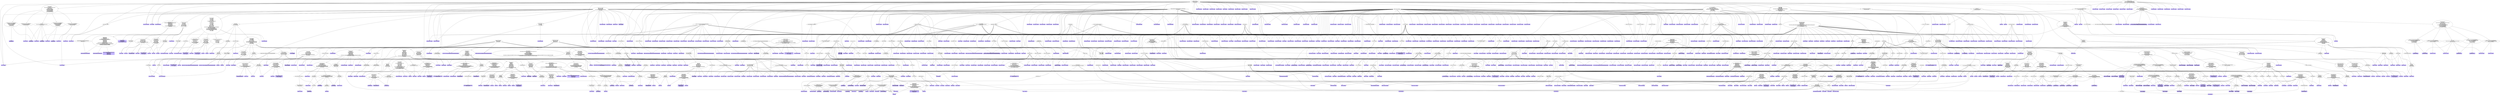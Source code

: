 digraph { 
33 [shape=box,style=filled,color=".7 .3 1.0",label="[1199,1208,i]\n[1199,(1207,1208),i]"];
34 [shape=box,style=filled,color=".7 .3 1.0",label="[1199,1208,i]\n[1199,(1207,1208),i]"];
35 [label="[378,(1207,1208),this.lowerDifference]\n[378,(1207,1208),this.trustRegionCenterOffset]\n[378,1208,this.currentBest]\n[378,1208,lowerBound]\n[378,1208,this]\n[378,(1207,1208),this]"];
36 [shape=box,style=filled,color=".7 .3 1.0",label="[1199,(1207,1210),i]"];
37 [shape=box,style=filled,color=".7 .3 1.0",label="[1199,(1207,1210),i]"];
38 [label="[378,(1207,1210),this.lowerDifference]\n[378,(1207,1210),this.trustRegionCenterOffset]\n[378,(1207,1210),this]"];
39 [shape=box,style=filled,color=".7 .3 1.0",label="[1199,1211,i]\n[1199,(1210,1211),i]"];
40 [shape=box,style=filled,color=".7 .3 1.0",label="[1199,1211,i]\n[1199,(1210,1211),i]"];
41 [label="[378,(1210,1211),this.upperDifference]\n[378,(1210,1211),this.trustRegionCenterOffset]\n[378,1211,this.currentBest]\n[378,1211,upperBound]\n[378,1211,this]\n[378,(1210,1211),this]"];
42 [shape=box,style=filled,color=".7 .3 1.0",label="[1199,(1210,1199),i]"];
43 [shape=box,style=filled,color=".7 .3 1.0",label="[1199,(1210,1199),i]"];
44 [label="[378,(1210,1199),this.upperDifference]\n[378,(1210,1199),this.trustRegionCenterOffset]\n[378,(1210,1199),this]"];
45 [label="[1199,1199,i]\n[1199,1202,i][1199,1203,i][1199,1205,i][1199,1206,i]\n[1199,(1199,1202),i]"];
46 [label="[1199,(1199,1214),i]\n[1199,1199,i]\n[1199,1202,i][1199,1203,i][1199,1205,i][1199,1206,i]\n[1199,(1199,1202),i]\n[380,(1199,1202),n]\n[378,1203,this.originShift]\n[378,1203,this.trustRegionCenterOffset]\n[378,1206,this.currentBest]\n[378,1205,upperBound]\n[378,1202,lowerBound]\n[378,1203,this][378,1206,this]"];
47 [shape=box,style=filled,color=".7 .3 1.0",label="[407,1214,this.trustRegionCenterInterpolationPointIndex]\n[407,(1198,1199),this.trustRegionCenterInterpolationPointIndex]"];
48 [shape=box,style=filled,color=".7 .3 1.0",label="[417,(1198,1199),fsave]"];
49 [shape=box,style=filled,color=".7 .3 1.0",label="[833,(1198,1199),fsave]"];
50 [shape=box,style=filled,color=".7 .3 1.0",label="[988,1214,this.trustRegionCenterInterpolationPointIndex]\n[988,(1198,1199),this.trustRegionCenterInterpolationPointIndex]"];
51 [shape=box,style=filled,color=".7 .3 1.0",label="[1199,(1199,1214),i]"];
52 [label="[1214,1216,f]\n[380,(1199,1214),n]\n[378,1214,this.fAtInterpolationPoints]\n[378,(1198,1199),this.fAtInterpolationPoints]\n[378,1214,this]\n[378,(1198,1199),this]"];
53 [shape=box,style=filled,color=".7 .3 1.0",label="[431,1216,f]"];
54 [label="[407,(1198,1216),this.trustRegionCenterInterpolationPointIndex]"];
55 [label="[417,(1198,1216),fsave]"];
56 [shape=box,style=filled,color=".7 .3 1.0",label="[828,1216,f]"];
57 [shape=box,style=filled,color=".7 .3 1.0",label="[831,1216,f]"];
58 [shape=box,style=filled,color=".7 .3 1.0",label="[833,(1198,1216),fsave]"];
59 [shape=box,style=filled,color=".7 .3 1.0",label="[988,(1198,1216),this.trustRegionCenterInterpolationPointIndex]"];
60 [label="[378,(1198,1216),this.fAtInterpolationPoints]\n[378,(1198,1216),this]"];
61 [shape=box,style=filled,color=".7 .3 1.0",label="[1179,1181,rho]"];
62 [label="[1179,1174,rho][1179,1175,rho]\n[1179,(1173,1174),rho]"];
63 [shape=box,style=filled,color=".7 .3 1.0",label="[1179,(1173,1192),rho]"];
64 [shape=box,style=filled,color=".7 .3 1.0",label="[1179,(1164,1165),rho]"];
65 [shape=box,style=filled,color=".7 .3 1.0",label="[1179,(1164,1172),rho]"];
66 [shape=box,style=filled,color=".7 .3 1.0",label="[1179,1147,rho]\n[1179,(1146,1147),rho]"];
67 [shape=box,style=filled,color=".7 .3 1.0",label="[1179,(1146,1150),rho]"];
68 [label="[1179,1154,rho]"];
69 [shape=box,style=filled,color=".7 .3 1.0",label="[1179,(864,865),rho]"];
70 [shape=box,style=filled,color=".7 .3 1.0",label="[1179,(864,870),rho]"];
71 [shape=box,style=filled,color=".7 .3 1.0",label="[1179,1116,rho]"];
72 [shape=box,style=filled,color=".7 .3 1.0",label="[1179,887,rho]\n[1179,(886,887),rho]"];
73 [shape=box,style=filled,color=".7 .3 1.0",label="[1179,(886,892),rho]"];
74 [shape=box,style=filled,color=".7 .3 1.0",label="[1179,538,rho]"];
75 [label="[1179,522,rho]"];
76 [label="[1179,517,rho]"];
77 [label="[1179,502,rho]\n[1179,(499,500),rho]"];
78 [shape=box,style=filled,color=".7 .3 1.0",label="[1179,(499,547),rho]"];
79 [label="[1179,1183,rho]\n[1175,1179,ratio]\n[1175,(1178,1179),ratio]\n[378,1179,this.stoppingTrustRegionRadius]\n[378,1179,this]"];
80 [shape=box,style=filled,color=".7 .3 1.0",label="[1177,1181,rho]"];
81 [label="[1177,1174,rho][1177,1175,rho]\n[1177,(1173,1174),rho]"];
82 [shape=box,style=filled,color=".7 .3 1.0",label="[1177,(1173,1192),rho]"];
83 [shape=box,style=filled,color=".7 .3 1.0",label="[1177,(1164,1165),rho]"];
84 [shape=box,style=filled,color=".7 .3 1.0",label="[1177,(1164,1172),rho]"];
85 [shape=box,style=filled,color=".7 .3 1.0",label="[1177,1147,rho]\n[1177,(1146,1147),rho]"];
86 [shape=box,style=filled,color=".7 .3 1.0",label="[1177,(1146,1150),rho]"];
87 [label="[1177,1154,rho]"];
88 [shape=box,style=filled,color=".7 .3 1.0",label="[1177,(864,865),rho]"];
89 [shape=box,style=filled,color=".7 .3 1.0",label="[1177,(864,870),rho]"];
90 [shape=box,style=filled,color=".7 .3 1.0",label="[1177,1116,rho]"];
91 [shape=box,style=filled,color=".7 .3 1.0",label="[1177,887,rho]\n[1177,(886,887),rho]"];
92 [shape=box,style=filled,color=".7 .3 1.0",label="[1177,(886,892),rho]"];
93 [shape=box,style=filled,color=".7 .3 1.0",label="[1177,538,rho]"];
94 [label="[1177,522,rho]"];
95 [label="[1177,517,rho]"];
96 [label="[1177,502,rho]\n[1177,(499,500),rho]"];
97 [shape=box,style=filled,color=".7 .3 1.0",label="[1177,(499,547),rho]"];
98 [label="[1177,1183,rho]\n[1175,(1176,1177),ratio]\n[378,1177,this.stoppingTrustRegionRadius]\n[378,1177,this]"];
99 [shape=box,style=filled,color=".7 .3 1.0",label="[426,1181,rho]"];
100 [shape=box,style=filled,color=".7 .3 1.0",label="[1181,1181,rho]"];
101 [label="[1181,1174,rho][1181,1175,rho]\n[1181,(1173,1174),rho]"];
102 [shape=box,style=filled,color=".7 .3 1.0",label="[1181,(1173,1192),rho]"];
103 [shape=box,style=filled,color=".7 .3 1.0",label="[1181,(1164,1165),rho]"];
104 [shape=box,style=filled,color=".7 .3 1.0",label="[1181,(1164,1172),rho]"];
105 [shape=box,style=filled,color=".7 .3 1.0",label="[1181,1147,rho]\n[1181,(1146,1147),rho]"];
106 [shape=box,style=filled,color=".7 .3 1.0",label="[1181,(1146,1150),rho]"];
107 [label="[1181,1154,rho]"];
108 [shape=box,style=filled,color=".7 .3 1.0",label="[1181,(864,865),rho]"];
109 [shape=box,style=filled,color=".7 .3 1.0",label="[1181,(864,870),rho]"];
110 [shape=box,style=filled,color=".7 .3 1.0",label="[1181,1116,rho]"];
111 [shape=box,style=filled,color=".7 .3 1.0",label="[1181,887,rho]\n[1181,(886,887),rho]"];
112 [shape=box,style=filled,color=".7 .3 1.0",label="[1181,(886,892),rho]"];
113 [shape=box,style=filled,color=".7 .3 1.0",label="[1181,538,rho]"];
114 [label="[1181,522,rho]"];
115 [label="[1181,517,rho]"];
116 [label="[1181,502,rho]\n[1181,(499,500),rho]"];
117 [shape=box,style=filled,color=".7 .3 1.0",label="[1181,(499,547),rho]"];
118 [label="[1181,1183,rho]\n[1175,(1178,1181),ratio]"];
119 [label="[1175,(1176,1178),ratio]"];
120 [shape=box,style=filled,color=".7 .3 1.0",label="[1175,(1161,1162),ratio]"];
121 [shape=box,style=filled,color=".7 .3 1.0",label="[1183,(1164,1165),delta]"];
122 [shape=box,style=filled,color=".7 .3 1.0",label="[1183,(1164,1172),delta]"];
123 [label="[1175,(1161,1164),ratio]"];
124 [shape=box,style=filled,color=".7 .3 1.0",label="[1183,1153,delta]"];
125 [shape=box,style=filled,color=".7 .3 1.0",label="[1183,1145,delta]"];
126 [shape=box,style=filled,color=".7 .3 1.0",label="[1183,1114,delta]"];
127 [shape=box,style=filled,color=".7 .3 1.0",label="[1183,875,delta]"];
128 [shape=box,style=filled,color=".7 .3 1.0",label="[1183,764,delta]"];
129 [shape=box,style=filled,color=".7 .3 1.0",label="[1186,(445,447),state]"];
130 [shape=box,style=filled,color=".7 .3 1.0",label="[1186,(445,483),state]"];
131 [label="[1183,490,delta][1183,496,delta]"];
132 [shape=box,style=filled,color=".7 .3 1.0",label="[1184,(1192,1193),ntrits]"];
133 [shape=box,style=filled,color=".7 .3 1.0",label="[1184,(1192,1197),ntrits]"];
134 [shape=box,style=filled,color=".7 .3 1.0",label="[1184,(1158,1159),ntrits]"];
135 [shape=box,style=filled,color=".7 .3 1.0",label="[1184,(1158,1161),ntrits]"];
136 [shape=box,style=filled,color=".7 .3 1.0",label="[1184,(1143,1145),ntrits]"];
137 [shape=box,style=filled,color=".7 .3 1.0",label="[1184,(1143,1150),ntrits]"];
138 [shape=box,style=filled,color=".7 .3 1.0",label="[1184,(832,833),ntrits]"];
139 [shape=box,style=filled,color=".7 .3 1.0",label="[1184,(870,871),ntrits]"];
140 [shape=box,style=filled,color=".7 .3 1.0",label="[1184,(870,940),ntrits]"];
141 [shape=box,style=filled,color=".7 .3 1.0",label="[1184,(1020,1021),ntrits]"];
142 [shape=box,style=filled,color=".7 .3 1.0",label="[1184,(1020,1102),ntrits]"];
143 [shape=box,style=filled,color=".7 .3 1.0",label="[1184,(1102,1103),ntrits]"];
144 [shape=box,style=filled,color=".7 .3 1.0",label="[1184,(1102,1105),ntrits]"];
145 [label="[1184,(832,840),ntrits]"];
146 [shape=box,style=filled,color=".7 .3 1.0",label="[1184,(745,747),ntrits]"];
147 [shape=box,style=filled,color=".7 .3 1.0",label="[1184,(745,764),ntrits]"];
148 [shape=box,style=filled,color=".7 .3 1.0",label="[1184,(646,647),ntrits]"];
149 [shape=box,style=filled,color=".7 .3 1.0",label="[1184,(646,649),ntrits]"];
150 [shape=box,style=filled,color=".7 .3 1.0",label="[1184,547,ntrits]"];
151 [shape=box,style=filled,color=".7 .3 1.0",label="[1185,(504,505),nfsav]"];
152 [shape=box,style=filled,color=".7 .3 1.0",label="[1185,(504,515),nfsav]"];
153 [shape=box,style=filled,color=".7 .3 1.0",label="[1186,(445,1219),state]"];
154 [shape=box,style=filled,color=".7 .3 1.0",label="[1186,(445,557),state]"];
155 [shape=box,style=filled,color=".7 .3 1.0",label="[1186,(445,662),state]"];
156 [shape=box,style=filled,color=".7 .3 1.0",label="[1186,(445,688),state]"];
157 [shape=box,style=filled,color=".7 .3 1.0",label="[1186,(445,811),state]"];
158 [shape=box,style=filled,color=".7 .3 1.0",label="[1186,(445,1120),state]"];
159 [shape=box,style=filled,color=".7 .3 1.0",label="[1186,(445,1172),state]"];
160 [shape=box,style=filled,color=".7 .3 1.0",label="[1186,(445,1197),state]"];
161 [label="[1174,1183,delta]\n[426,1174,rho][426,1175,rho]\n[426,(1173,1174),rho]\n[378,1175,this.stoppingTrustRegionRadius]\n[378,(1173,1174),this.stoppingTrustRegionRadius]\n[378,1185,this]\n[378,1175,this]\n[378,(1173,1174),this]"];
162 [shape=box,style=filled,color=".7 .3 1.0",label="[422,(1192,1193),ntrits]"];
163 [shape=box,style=filled,color=".7 .3 1.0",label="[422,(1192,1197),ntrits]"];
164 [label="[426,(1173,1192),rho]"];
165 [shape=box,style=filled,color=".7 .3 1.0",label="[500,(1192,1193),ntrits]"];
166 [shape=box,style=filled,color=".7 .3 1.0",label="[500,(1192,1197),ntrits]"];
167 [shape=box,style=filled,color=".7 .3 1.0",label="[547,(1192,1193),ntrits]"];
168 [shape=box,style=filled,color=".7 .3 1.0",label="[547,(1192,1197),ntrits]"];
169 [shape=box,style=filled,color=".7 .3 1.0",label="[1150,(1192,1193),ntrits]"];
170 [shape=box,style=filled,color=".7 .3 1.0",label="[1150,(1192,1197),ntrits]"];
171 [shape=box,style=filled,color=".7 .3 1.0",label="[1193,(445,1219),state]"];
172 [shape=box,style=filled,color=".7 .3 1.0",label="[1193,(445,447),state]"];
173 [shape=box,style=filled,color=".7 .3 1.0",label="[1193,(445,483),state]"];
174 [shape=box,style=filled,color=".7 .3 1.0",label="[1193,(445,557),state]"];
175 [shape=box,style=filled,color=".7 .3 1.0",label="[1193,(445,662),state]"];
176 [shape=box,style=filled,color=".7 .3 1.0",label="[1193,(445,688),state]"];
177 [shape=box,style=filled,color=".7 .3 1.0",label="[1193,(445,811),state]"];
178 [shape=box,style=filled,color=".7 .3 1.0",label="[1193,(445,1120),state]"];
179 [shape=box,style=filled,color=".7 .3 1.0",label="[1193,(445,1172),state]"];
180 [shape=box,style=filled,color=".7 .3 1.0",label="[1193,(445,1197),state]"];
181 [label="[378,(1173,1192),this.stoppingTrustRegionRadius]\n[378,(1173,1192),this]"];
182 [shape=box,style=filled,color=".7 .3 1.0",label="[1122,1126,k]"];
183 [shape=box,style=filled,color=".7 .3 1.0",label="[1127,1131,sum]\n[1127,(1129,1130),sum]"];
184 [shape=box,style=filled,color=".7 .3 1.0",label="[1127,(1129,1122),sum]"];
185 [shape=box,style=filled,color=".7 .3 1.0",label="[1124,1126,j][1124,1124,j]\n[1124,(1124,1126),j]\n[1127,1127,sum]"];
186 [shape=box,style=filled,color=".7 .3 1.0",label="[1122,1126,k]"];
187 [label="[1124,(1124,1129),j]\n[1124,1126,j][1124,1124,j]\n[1124,(1124,1126),j]\n[1123,1127,sum]\n[380,(1124,1126),n]\n[378,1126,this.interpolationPoints]\n[378,1126,this.trustRegionCenterOffset]\n[378,1126,this]"];
188 [shape=box,style=filled,color=".7 .3 1.0",label="[831,(987,988),f]"];
189 [shape=box,style=filled,color=".7 .3 1.0",label="[831,(987,1020),f]"];
190 [shape=box,style=filled,color=".7 .3 1.0",label="[831,(1105,1106),f]"];
191 [shape=box,style=filled,color=".7 .3 1.0",label="[831,(1105,1114),f]"];
192 [shape=box,style=filled,color=".7 .3 1.0",label="[831,(892,893),f]"];
193 [shape=box,style=filled,color=".7 .3 1.0",label="[831,(892,940),f]"];
194 [label="[831,874,f]"];
195 [label="[831,962,f]"];
196 [label="[831,860,f]"];
197 [shape=box,style=filled,color=".7 .3 1.0",label="[831,833,f]"];
198 [label="[828,831,f]\n[378,(830,831),this.isMinimize]\n[378,(830,831),this]"];
199 [shape=box,style=filled,color=".7 .3 1.0",label="[828,(987,988),f]"];
200 [shape=box,style=filled,color=".7 .3 1.0",label="[828,(987,1020),f]"];
201 [shape=box,style=filled,color=".7 .3 1.0",label="[828,(1105,1106),f]"];
202 [shape=box,style=filled,color=".7 .3 1.0",label="[828,(1105,1114),f]"];
203 [shape=box,style=filled,color=".7 .3 1.0",label="[828,(892,893),f]"];
204 [shape=box,style=filled,color=".7 .3 1.0",label="[828,(892,940),f]"];
205 [label="[828,874,f]"];
206 [label="[828,962,f]"];
207 [label="[828,860,f]"];
208 [shape=box,style=filled,color=".7 .3 1.0",label="[828,833,f]"];
209 [label="[378,(830,832),this.isMinimize]\n[378,(830,832),this]"];
210 [shape=box,style=filled,color=".7 .3 1.0",label="[1083,1091,i]\n[1083,(1090,1091),i]"];
211 [shape=box,style=filled,color=".7 .3 1.0",label="[1083,1091,i]\n[1083,(1090,1091),i]"];
212 [label="[384,(1090,1091),nh]\n[378,1091,this.modelSecondDerivativesValues]\n[378,1091,this]"];
213 [shape=box,style=filled,color=".7 .3 1.0",label="[1083,1088,i]\n[1083,(1087,1088),i]"];
214 [shape=box,style=filled,color=".7 .3 1.0",label="[1083,1088,i]\n[1083,(1087,1088),i]"];
215 [label="[387,1088,work2]\n[381,(1087,1088),npt]\n[378,1088,this.modelSecondDerivativesParameters]\n[378,1088,this]"];
216 [shape=box,style=filled,color=".7 .3 1.0",label="[1083,1085,i]\n[1083,(1084,1085),i]"];
217 [shape=box,style=filled,color=".7 .3 1.0",label="[1083,1085,i]\n[1083,(1084,1085),i]"];
218 [label="[381,1085,npt]\n[380,(1084,1085),n]\n[378,1085,this.lagrangeValuesAtNewPoint]\n[378,1085,this.gradientAtTrustRegionCenter]\n[378,1085,this]"];
219 [shape=box,style=filled,color=".7 .3 1.0",label="[1044,1053,i]\n[1044,(1050,1053),i]\n[1043,1057,gisq]\n[1042,1054,gqsq]"];
220 [shape=box,style=filled,color=".7 .3 1.0",label="[1045,1056,sum]"];
221 [shape=box,style=filled,color=".7 .3 1.0",label="[1047,1056,sum]"];
222 [shape=box,style=filled,color=".7 .3 1.0",label="[1057,(1079,1080),gisq]\n[1054,(1079,1080),gqsq]"];
223 [shape=box,style=filled,color=".7 .3 1.0",label="[1057,(1079,1082),gisq]\n[1054,(1079,1082),gqsq]"];
224 [shape=box,style=filled,color=".7 .3 1.0",label="[1057,1070,gisq]\n[1054,1069,gqsq]"];
225 [shape=box,style=filled,color=".7 .3 1.0",label="[1057,1065,gisq]\n[1054,1062,gqsq]"];
226 [shape=box,style=filled,color=".7 .3 1.0",label="[1057,1057,gisq]\n[1054,1054,gqsq]"];
227 [shape=box,style=filled,color=".7 .3 1.0",label="[1065,1057,gisq]\n[1062,1054,gqsq]"];
228 [shape=box,style=filled,color=".7 .3 1.0",label="[1070,1057,gisq]\n[1069,1054,gqsq]"];
229 [label="[1044,1053,i]\n[1044,(1050,1053),i]"];
230 [label="[378,(1050,1053),this.lowerDifference]\n[378,1053,this.gradientAtTrustRegionCenter]\n[378,(1050,1053),this.trustRegionCenterOffset]\n[378,1053,this]\n[378,(1050,1053),this]"];
231 [shape=box,style=filled,color=".7 .3 1.0",label="[1044,1061,i]\n[1044,(1058,1061),i]\n[1043,1065,gisq]\n[1042,1062,gqsq]"];
232 [shape=box,style=filled,color=".7 .3 1.0",label="[1045,1064,sum]"];
233 [shape=box,style=filled,color=".7 .3 1.0",label="[1047,1064,sum]"];
234 [shape=box,style=filled,color=".7 .3 1.0",label="[1065,(1079,1080),gisq]\n[1062,(1079,1080),gqsq]"];
235 [shape=box,style=filled,color=".7 .3 1.0",label="[1065,(1079,1082),gisq]\n[1062,(1079,1082),gqsq]"];
236 [shape=box,style=filled,color=".7 .3 1.0",label="[1065,1070,gisq]\n[1062,1069,gqsq]"];
237 [shape=box,style=filled,color=".7 .3 1.0",label="[1065,1065,gisq]\n[1062,1062,gqsq]"];
238 [shape=box,style=filled,color=".7 .3 1.0",label="[1070,1065,gisq]\n[1069,1062,gqsq]"];
239 [label="[1044,1061,i]\n[1044,(1058,1061),i]"];
240 [label="[378,(1058,1061),this.upperDifference]\n[378,1061,this.gradientAtTrustRegionCenter]\n[378,(1058,1061),this.trustRegionCenterOffset]\n[378,1061,this]\n[378,(1058,1061),this]"];
241 [shape=box,style=filled,color=".7 .3 1.0",label="[1044,1068,i]\n[1044,(1058,1068),i]\n[1043,1070,gisq]\n[1042,1069,gqsq]"];
242 [shape=box,style=filled,color=".7 .3 1.0",label="[1045,1070,sum]"];
243 [shape=box,style=filled,color=".7 .3 1.0",label="[1047,1070,sum]"];
244 [shape=box,style=filled,color=".7 .3 1.0",label="[1070,(1079,1080),gisq]\n[1069,(1079,1080),gqsq]"];
245 [shape=box,style=filled,color=".7 .3 1.0",label="[1070,(1079,1082),gisq]\n[1069,(1079,1082),gqsq]"];
246 [shape=box,style=filled,color=".7 .3 1.0",label="[1070,1070,gisq]\n[1069,1069,gqsq]"];
247 [label="[1044,1068,i]\n[1044,(1058,1068),i]"];
248 [label="[378,(1058,1068),this.upperDifference]\n[378,1068,this.gradientAtTrustRegionCenter]\n[378,(1058,1068),this.trustRegionCenterOffset]\n[378,1068,this]\n[378,(1058,1068),this]"];
249 [label="[1044,(1050,1058),i]"];
250 [label="[1044,(1050,1058),i]"];
251 [label="[378,(1050,1058),this.lowerDifference]\n[378,(1050,1058),this.trustRegionCenterOffset]\n[378,(1050,1058),this]"];
252 [shape=box,style=filled,color=".7 .3 1.0",label="[1044,1047,i]"];
253 [shape=box,style=filled,color=".7 .3 1.0",label="[1046,1047,k][1046,1046,k]\n[1046,(1046,1047),k]\n[1047,1047,sum]"];
254 [shape=box,style=filled,color=".7 .3 1.0",label="[1044,1047,i]"];
255 [label="[1046,(1046,1050),k]\n[1047,1072,sum]\n[1046,1047,k][1046,1046,k]\n[1046,(1046,1047),k]\n[1045,1047,sum]\n[388,1047,work3]\n[381,(1046,1047),npt]\n[378,1047,this.lagrangeValuesAtNewPoint]\n[378,1047,this.bMatrix]\n[378,1047,this.interpolationPoints]\n[378,1047,this]"];
256 [label="[1046,(1046,1050),k]\n[1045,1072,sum]"];
257 [label="[1044,1072,i][1044,1044,i]\n[1044,(1044,1045),i]"];
258 [label="[1044,(1044,1078),i]\n[1044,1072,i][1044,1044,i]\n[1044,(1044,1045),i]\n[381,1072,npt]\n[381,(1046,1050),npt]\n[380,(1044,1045),n]\n[378,1072,this.lagrangeValuesAtNewPoint]\n[378,1072,this]"];
259 [shape=box,style=filled,color=".7 .3 1.0",label="[1034,1037,k]"];
260 [shape=box,style=filled,color=".7 .3 1.0",label="[1036,1037,j][1036,1036,j]\n[1036,(1036,1037),j]\n[1037,1037,sum]"];
261 [shape=box,style=filled,color=".7 .3 1.0",label="[1034,1037,k]"];
262 [label="[1036,(1036,1039),j]\n[1037,1040,sum]\n[1036,1037,j][1036,1036,j]\n[1036,(1036,1037),j]\n[1035,1037,sum]\n[380,(1036,1037),n]\n[378,1037,this.interpolationPoints]\n[378,1037,this.trustRegionCenterOffset]\n[378,1037,this]"];
263 [shape=box,style=filled,color=".7 .3 1.0",label="[1025,1031,j]"];
264 [shape=box,style=filled,color=".7 .3 1.0",label="[1026,1031,sum]"];
265 [shape=box,style=filled,color=".7 .3 1.0",label="[1028,1031,sum]"];
266 [shape=box,style=filled,color=".7 .3 1.0",label="[1030,1031,k][1030,1030,k]\n[1030,(1030,1031),k]"];
267 [shape=box,style=filled,color=".7 .3 1.0",label="[1025,1031,j]"];
268 [label="[1030,(1030,1025),k]\n[1030,1031,k][1030,1030,k]\n[1030,(1030,1031),k]\n[388,1031,work3]\n[381,(1030,1031),npt]\n[378,1031,this.zMatrix]\n[378,1031,this]"];
269 [shape=box,style=filled,color=".7 .3 1.0",label="[1025,1028,j]"];
270 [shape=box,style=filled,color=".7 .3 1.0",label="[1027,1028,k][1027,1027,k]\n[1027,(1027,1028),k]\n[1028,1028,sum]"];
271 [shape=box,style=filled,color=".7 .3 1.0",label="[1025,1028,j]"];
272 [label="[1027,(1027,1030),k]\n[1027,1028,k][1027,1027,k]\n[1027,(1027,1028),k]\n[1026,1028,sum]\n[381,(1027,1028),npt]\n[378,1028,this.zMatrix]\n[378,1028,this.lagrangeValuesAtNewPoint]\n[378,1028,this]"];
273 [shape=box,style=filled,color=".7 .3 1.0",label="[407,1022,this.trustRegionCenterInterpolationPointIndex]"];
274 [shape=box,style=filled,color=".7 .3 1.0",label="[988,1022,this.trustRegionCenterInterpolationPointIndex]"];
275 [shape=box,style=filled,color=".7 .3 1.0",label="[1021,1022,k][1021,1023,k][1021,1021,k]\n[1021,(1021,1022),k]"];
276 [label="[1021,(1021,1025),k]\n[1021,1022,k][1021,1023,k][1021,1021,k]\n[1021,(1021,1022),k]\n[388,1023,work3]\n[381,(1021,1022),npt]\n[378,1022,this.lagrangeValuesAtNewPoint]\n[378,1022,this.fAtInterpolationPoints]\n[378,1022,this]"];
277 [shape=box,style=filled,color=".7 .3 1.0",label="[1004,1011,k]"];
278 [shape=box,style=filled,color=".7 .3 1.0",label="[1010,1011,i][1010,1010,i]\n[1010,(1010,1011),i]"];
279 [shape=box,style=filled,color=".7 .3 1.0",label="[1004,1011,k]"];
280 [label="[1010,(1010,1004),i]\n[1010,1011,i][1010,1010,i]\n[1010,(1010,1011),i]\n[1009,1011,temp]\n[380,(1010,1011),n]\n[378,1011,this.gradientAtTrustRegionCenter]\n[378,1011,this.interpolationPoints]\n[378,1011,this]"];
281 [shape=box,style=filled,color=".7 .3 1.0",label="[1004,1007,k]"];
282 [shape=box,style=filled,color=".7 .3 1.0",label="[1006,1007,j][1006,1006,j]\n[1006,(1006,1007),j]\n[1007,1007,temp]"];
283 [shape=box,style=filled,color=".7 .3 1.0",label="[1004,1007,k]"];
284 [label="[1006,(1006,1009),j]\n[1007,1009,temp]\n[1006,1007,j][1006,1006,j]\n[1006,(1006,1007),j]\n[1005,1007,temp]\n[380,(1006,1007),n]\n[378,1007,this.trialStepPoint]\n[378,1007,this.interpolationPoints]\n[378,1007,this]"];
285 [shape=box,style=filled,color=".7 .3 1.0",label="[1006,(1006,1009),j]\n[1005,1009,temp]"];
286 [shape=box,style=filled,color=".7 .3 1.0",label="[1010,(1010,1004),i]"];
287 [label="[1004,1004,k]\n[1004,1009,k]\n[1004,(1004,1005),k]"];
288 [shape=box,style=filled,color=".7 .3 1.0",label="[1004,(1004,1020),k]"];
289 [label="[1004,1004,k]\n[1004,1009,k]\n[1004,(1004,1005),k]\n[381,(1004,1005),npt]\n[380,(1010,1004),n]\n[380,(1006,1009),n]\n[378,1009,this.modelSecondDerivativesParameters]\n[378,1009,this]"];
290 [shape=box,style=filled,color=".7 .3 1.0",label="[990,998,ih]"];
291 [shape=box,style=filled,color=".7 .3 1.0",label="[991,998,j]\n[991,(997,998),j]"];
292 [label="[996,998,i]\n[996,(997,998),i]"];
293 [shape=box,style=filled,color=".7 .3 1.0",label="[996,998,i]\n[996,(997,998),i]"];
294 [label="[1001,998,ih]"];
295 [shape=box,style=filled,color=".7 .3 1.0",label="[991,998,j]\n[991,(997,998),j]"];
296 [label="[378,998,this.trialStepPoint]\n[378,998,this.modelSecondDerivativesValues]\n[378,998,this.gradientAtTrustRegionCenter]\n[378,998,this]"];
297 [shape=box,style=filled,color=".7 .3 1.0",label="[991,(997,1000),j]"];
298 [label="[991,1000,j]\n[991,(996,997),j]"];
299 [shape=box,style=filled,color=".7 .3 1.0",label="[996,(997,1000),i]"];
300 [shape=box,style=filled,color=".7 .3 1.0",label="[996,(997,1000),i]"];
301 [label="[996,1000,i][996,996,i]\n[996,(996,997),i]"];
302 [label="[1001,1000,ih][1001,1001,ih]"];
303 [shape=box,style=filled,color=".7 .3 1.0",label="[991,(997,1000),j]"];
304 [label="[991,1000,j]\n[991,(996,997),j]"];
305 [label="[996,(996,991),i]\n[996,1000,i][996,996,i]\n[996,(996,997),i]\n[990,1000,ih][990,1001,ih]\n[378,1000,this.trialStepPoint]\n[378,1000,this.modelSecondDerivativesValues]\n[378,1000,this.gradientAtTrustRegionCenter]\n[378,1000,this]"];
306 [shape=box,style=filled,color=".7 .3 1.0",label="[995,734,xoptsq]"];
307 [shape=box,style=filled,color=".7 .3 1.0",label="[995,565,xoptsq]"];
308 [label="[995,559,xoptsq]\n[995,(558,559),xoptsq]"];
309 [shape=box,style=filled,color=".7 .3 1.0",label="[995,(558,646),xoptsq]"];
310 [label="[991,991,j]\n[991,(996,991),j]\n[991,992,j][991,994,j]\n[991,(991,992),j]\n[995,995,xoptsq]"];
311 [shape=box,style=filled,color=".7 .3 1.0",label="[996,(996,991),i]"];
312 [label="[991,(991,1004),j]\n[991,991,j]\n[991,(996,991),j]\n[991,992,j][991,994,j]\n[991,(991,992),j]\n[989,995,xoptsq]\n[380,(991,992),n]\n[378,992,this.newPoint]\n[378,992,this.trustRegionCenterOffset][378,994,this.trustRegionCenterOffset]\n[378,992,this][378,994,this]"];
313 [shape=box,style=filled,color=".7 .3 1.0",label="[988,840,this.trustRegionCenterInterpolationPointIndex]"];
314 [shape=box,style=filled,color=".7 .3 1.0",label="[1004,(1004,1020),k]"];
315 [label="[381,(1004,1020),npt]"];
316 [shape=box,style=filled,color=".7 .3 1.0",label="[424,988,knew]"];
317 [shape=box,style=filled,color=".7 .3 1.0",label="[767,988,knew]"];
318 [shape=box,style=filled,color=".7 .3 1.0",label="[793,988,knew]"];
319 [shape=box,style=filled,color=".7 .3 1.0",label="[898,988,knew]"];
320 [shape=box,style=filled,color=".7 .3 1.0",label="[921,988,knew]"];
321 [shape=box,style=filled,color=".7 .3 1.0",label="[931,988,knew]"];
322 [shape=box,style=filled,color=".7 .3 1.0",label="[988,(769,770),this.trustRegionCenterInterpolationPointIndex]"];
323 [shape=box,style=filled,color=".7 .3 1.0",label="[988,(769,772),this.trustRegionCenterInterpolationPointIndex]"];
324 [shape=box,style=filled,color=".7 .3 1.0",label="[989,734,xoptsq]"];
325 [label="[988,738,this.trustRegionCenterInterpolationPointIndex]"];
326 [shape=box,style=filled,color=".7 .3 1.0",label="[988,(448,449),this.trustRegionCenterInterpolationPointIndex]"];
327 [shape=box,style=filled,color=".7 .3 1.0",label="[988,(448,483),this.trustRegionCenterInterpolationPointIndex]"];
328 [shape=box,style=filled,color=".7 .3 1.0",label="[989,565,xoptsq]"];
329 [label="[989,559,xoptsq]\n[989,(558,559),xoptsq]"];
330 [shape=box,style=filled,color=".7 .3 1.0",label="[989,(558,646),xoptsq]"];
331 [label="[991,(991,1004),j]"];
332 [shape=box,style=filled,color=".7 .3 1.0",label="[1121,988,knew]"];
333 [shape=box,style=filled,color=".7 .3 1.0",label="[1130,988,knew]"];
334 [label="[840,(987,988),fopt]\n[380,(991,1004),n]\n[378,988,this]"];
335 [shape=box,style=filled,color=".7 .3 1.0",label="[981,982,i][981,981,i]\n[981,(981,982),i]"];
336 [label="[981,(981,987),i]\n[981,982,i][981,981,i]\n[981,(981,982),i]\n[860,982,diff]\n[386,982,work1]\n[380,(981,982),n]\n[378,982,this.gradientAtTrustRegionCenter]\n[378,982,this]"];
337 [shape=box,style=filled,color=".7 .3 1.0",label="[967,978,k]"];
338 [shape=box,style=filled,color=".7 .3 1.0",label="[977,978,i][977,977,i]\n[977,(977,978),i]"];
339 [shape=box,style=filled,color=".7 .3 1.0",label="[967,978,k]"];
340 [label="[977,(977,967),i]\n[977,978,i][977,977,i]\n[977,(977,978),i]\n[976,978,temp]\n[386,978,work1]\n[380,(977,978),n]\n[378,978,this.interpolationPoints]\n[378,978,this]"];
341 [shape=box,style=filled,color=".7 .3 1.0",label="[967,974,k]"];
342 [shape=box,style=filled,color=".7 .3 1.0",label="[973,974,j][973,973,j]\n[973,(973,974),j]\n[974,974,sumb]"];
343 [shape=box,style=filled,color=".7 .3 1.0",label="[967,974,k]"];
344 [label="[973,(973,976),j]\n[974,976,sumb]\n[973,974,j][973,973,j]\n[973,(973,974),j]\n[972,974,sumb]\n[380,(973,974),n]\n[378,974,this.interpolationPoints]\n[378,974,this.trustRegionCenterOffset]\n[378,974,this]"];
345 [shape=box,style=filled,color=".7 .3 1.0",label="[424,970,knew]"];
346 [shape=box,style=filled,color=".7 .3 1.0",label="[767,970,knew]"];
347 [shape=box,style=filled,color=".7 .3 1.0",label="[793,970,knew]"];
348 [shape=box,style=filled,color=".7 .3 1.0",label="[898,970,knew]"];
349 [shape=box,style=filled,color=".7 .3 1.0",label="[921,970,knew]"];
350 [shape=box,style=filled,color=".7 .3 1.0",label="[931,970,knew]"];
351 [shape=box,style=filled,color=".7 .3 1.0",label="[967,970,k]"];
352 [shape=box,style=filled,color=".7 .3 1.0",label="[969,970,m][969,969,m]\n[969,(969,970),m]\n[970,970,suma]"];
353 [shape=box,style=filled,color=".7 .3 1.0",label="[967,970,k]"];
354 [shape=box,style=filled,color=".7 .3 1.0",label="[1121,970,knew]"];
355 [shape=box,style=filled,color=".7 .3 1.0",label="[1130,970,knew]"];
356 [label="[969,(969,972),m]\n[970,976,suma]\n[969,970,m][969,969,m]\n[969,(969,970),m]\n[968,970,suma]\n[383,(969,970),nptm]\n[378,970,this.zMatrix]\n[378,970,this]"];
357 [shape=box,style=filled,color=".7 .3 1.0",label="[424,964,knew][424,965,knew]"];
358 [shape=box,style=filled,color=".7 .3 1.0",label="[767,964,knew][767,965,knew]"];
359 [shape=box,style=filled,color=".7 .3 1.0",label="[793,964,knew][793,965,knew]"];
360 [shape=box,style=filled,color=".7 .3 1.0",label="[898,964,knew][898,965,knew]"];
361 [shape=box,style=filled,color=".7 .3 1.0",label="[921,964,knew][921,965,knew]"];
362 [shape=box,style=filled,color=".7 .3 1.0",label="[931,964,knew][931,965,knew]"];
363 [shape=box,style=filled,color=".7 .3 1.0",label="[963,964,i][963,965,i][963,963,i]\n[963,(963,964),i]"];
364 [shape=box,style=filled,color=".7 .3 1.0",label="[1121,964,knew][1121,965,knew]"];
365 [shape=box,style=filled,color=".7 .3 1.0",label="[1130,964,knew][1130,965,knew]"];
366 [label="[963,(963,967),i]\n[963,964,i][963,965,i][963,963,i]\n[963,(963,964),i]\n[386,965,work1]\n[380,(963,964),n]\n[378,965,this.bMatrix]\n[378,964,this.newPoint]\n[378,964,this.interpolationPoints]\n[378,964,this][378,965,this]"];
367 [shape=box,style=filled,color=".7 .3 1.0",label="[952,955,m]"];
368 [shape=box,style=filled,color=".7 .3 1.0",label="[954,955,k][954,954,k]\n[954,(954,955),k]"];
369 [shape=box,style=filled,color=".7 .3 1.0",label="[952,955,m]"];
370 [label="[954,(954,952),k]\n[954,955,k][954,954,k]\n[954,(954,955),k]\n[953,955,temp]\n[381,(954,955),npt]\n[378,955,this.zMatrix]\n[378,955,this.modelSecondDerivativesParameters]\n[378,955,this]"];
371 [shape=box,style=filled,color=".7 .3 1.0",label="[424,953,knew]"];
372 [shape=box,style=filled,color=".7 .3 1.0",label="[767,953,knew]"];
373 [shape=box,style=filled,color=".7 .3 1.0",label="[793,953,knew]"];
374 [shape=box,style=filled,color=".7 .3 1.0",label="[898,953,knew]"];
375 [shape=box,style=filled,color=".7 .3 1.0",label="[921,953,knew]"];
376 [shape=box,style=filled,color=".7 .3 1.0",label="[931,953,knew]"];
377 [shape=box,style=filled,color=".7 .3 1.0",label="[954,(954,952),k]"];
378 [label="[952,952,m]\n[952,953,m]\n[952,(952,953),m]"];
379 [shape=box,style=filled,color=".7 .3 1.0",label="[1121,953,knew]"];
380 [shape=box,style=filled,color=".7 .3 1.0",label="[1130,953,knew]"];
381 [label="[952,(952,962),m]\n[952,952,m]\n[952,953,m]\n[952,(952,953),m]\n[860,953,diff]\n[383,(952,953),nptm]\n[381,(954,952),npt]\n[378,953,this.zMatrix]\n[378,953,this]"];
382 [shape=box,style=filled,color=".7 .3 1.0",label="[424,948,knew]"];
383 [shape=box,style=filled,color=".7 .3 1.0",label="[767,948,knew]"];
384 [shape=box,style=filled,color=".7 .3 1.0",label="[793,948,knew]"];
385 [shape=box,style=filled,color=".7 .3 1.0",label="[898,948,knew]"];
386 [shape=box,style=filled,color=".7 .3 1.0",label="[921,948,knew]"];
387 [shape=box,style=filled,color=".7 .3 1.0",label="[931,948,knew]"];
388 [shape=box,style=filled,color=".7 .3 1.0",label="[945,(947,948),i]"];
389 [shape=box,style=filled,color=".7 .3 1.0",label="[947,948,j][947,947,j]\n[947,(947,948),j]"];
390 [label="[949,948,ih][949,949,ih]"];
391 [shape=box,style=filled,color=".7 .3 1.0",label="[945,(947,948),i]"];
392 [shape=box,style=filled,color=".7 .3 1.0",label="[1121,948,knew]"];
393 [shape=box,style=filled,color=".7 .3 1.0",label="[1130,948,knew]"];
394 [label="[947,(947,945),j]\n[947,948,j][947,947,j]\n[947,(947,948),j]\n[946,948,temp]\n[942,948,ih][942,949,ih]\n[378,948,this.modelSecondDerivativesValues]\n[378,948,this.interpolationPoints]\n[378,948,this]"];
395 [label="[424,946,knew]"];
396 [label="[767,946,knew]"];
397 [label="[793,946,knew]"];
398 [label="[898,946,knew]"];
399 [label="[921,946,knew]"];
400 [label="[931,946,knew]"];
401 [shape=box,style=filled,color=".7 .3 1.0",label="[947,(947,945),j]"];
402 [label="[945,945,i]\n[945,(947,945),i]\n[945,946,i]\n[945,(945,946),i]"];
403 [label="[1121,946,knew]"];
404 [label="[1130,946,knew]"];
405 [label="[945,(945,952),i]\n[945,945,i]\n[945,(947,945),i]\n[945,946,i]\n[945,(945,946),i]\n[943,946,pqold]\n[380,(945,946),n]\n[378,946,this.interpolationPoints]\n[378,946,this]"];
406 [shape=box,style=filled,color=".7 .3 1.0",label="[899,912,k]"];
407 [shape=box,style=filled,color=".7 .3 1.0",label="[913,1142,distsq]"];
408 [shape=box,style=filled,color=".7 .3 1.0",label="[913,(1129,1130),distsq]"];
409 [shape=box,style=filled,color=".7 .3 1.0",label="[913,(1129,1122),distsq]"];
410 [shape=box,style=filled,color=".7 .3 1.0",label="[910,912,j][910,910,j]\n[910,(910,912),j]\n[913,913,distsq]"];
411 [shape=box,style=filled,color=".7 .3 1.0",label="[899,912,k]"];
412 [label="[910,(910,917),j]\n[913,917,distsq]\n[910,912,j][910,910,j]\n[910,(910,912),j]\n[909,913,distsq]\n[380,(910,912),n]\n[378,912,this.newPoint]\n[378,912,this.interpolationPoints]\n[378,912,this]"];
413 [shape=box,style=filled,color=".7 .3 1.0",label="[899,903,k]"];
414 [shape=box,style=filled,color=".7 .3 1.0",label="[901,903,m][901,901,m]\n[901,(901,903),m]\n[904,904,hdiag]"];
415 [shape=box,style=filled,color=".7 .3 1.0",label="[899,903,k]"];
416 [label="[901,(901,907),m]\n[904,908,hdiag]\n[901,903,m][901,901,m]\n[901,(901,903),m]\n[900,904,hdiag]\n[383,(901,903),nptm]\n[378,903,this.zMatrix]\n[378,903,this]"];
417 [shape=box,style=filled,color=".7 .3 1.0",label="[432,908,beta]"];
418 [shape=box,style=filled,color=".7 .3 1.0",label="[734,908,beta]"];
419 [shape=box,style=filled,color=".7 .3 1.0",label="[899,921,k]"];
420 [shape=box,style=filled,color=".7 .3 1.0",label="[920,(930,931),scaden]"];
421 [shape=box,style=filled,color=".7 .3 1.0",label="[921,893,knew]"];
422 [shape=box,style=filled,color=".7 .3 1.0",label="[921,747,knew]"];
423 [shape=box,style=filled,color=".7 .3 1.0",label="[921,674,knew]"];
424 [shape=box,style=filled,color=".7 .3 1.0",label="[922,894,denom]"];
425 [label="[922,940,denom]\n[921,962,knew]\n[921,940,knew][921,943,knew][921,944,knew]\n[920,(930,940),scaden]"];
426 [shape=box,style=filled,color=".7 .3 1.0",label="[920,(919,920),scaden]"];
427 [shape=box,style=filled,color=".7 .3 1.0",label="[920,(919,926),scaden]"];
428 [label="[899,921,k]"];
429 [label="[918,920,temp]\n[918,(919,920),temp]\n[908,920,den][908,922,den]\n[908,(919,920),den]\n[896,(919,920),scaden]"];
430 [shape=box,style=filled,color=".7 .3 1.0",label="[896,(919,926),scaden]"];
431 [shape=box,style=filled,color=".7 .3 1.0",label="[901,(901,907),m]\n[900,908,hdiag]"];
432 [label="[918,(919,926),temp]\n[908,(919,926),den]"];
433 [shape=box,style=filled,color=".7 .3 1.0",label="[909,1142,distsq]"];
434 [shape=box,style=filled,color=".7 .3 1.0",label="[909,(1129,1130),distsq]"];
435 [shape=box,style=filled,color=".7 .3 1.0",label="[909,(1129,1122),distsq]"];
436 [label="[910,(910,917),j]\n[909,917,distsq]"];
437 [label="[928,(930,931),biglsq]"];
438 [label="[928,(930,940),biglsq]"];
439 [label="[899,926,k][899,899,k]\n[899,907,k]\n[899,(899,900),k]\n[928,928,biglsq]"];
440 [label="[899,(899,930),k]\n[918,927,temp]\n[899,926,k][899,899,k]\n[899,907,k]\n[899,(899,900),k]\n[897,928,biglsq]\n[895,917,delsq]\n[383,(901,907),nptm]\n[381,(899,900),npt]\n[380,(910,917),n]\n[378,926,this.lagrangeValuesAtNewPoint]\n[378,907,this.lagrangeValuesAtNewPoint]\n[378,926,this]\n[378,907,this]"];
441 [shape=box,style=filled,color=".7 .3 1.0",label="[1083,(1084,1087),i]"];
442 [shape=box,style=filled,color=".7 .3 1.0",label="[1083,(1084,1087),i]"];
443 [label="[380,(1084,1087),n]"];
444 [shape=box,style=filled,color=".7 .3 1.0",label="[1036,(1036,1039),j]\n[1035,1040,sum]"];
445 [label="[1034,1039,k][1034,1040,k][1034,1034,k]\n[1034,(1034,1035),k]"];
446 [label="[1034,(1034,1042),k]\n[1034,1039,k][1034,1040,k][1034,1034,k]\n[1034,(1034,1035),k]\n[388,1039,work3][388,1040,work3]\n[387,1039,work2]\n[381,(1034,1035),npt]\n[380,(1036,1039),n]"];
447 [shape=box,style=filled,color=".7 .3 1.0",label="[1083,(1087,1090),i]"];
448 [shape=box,style=filled,color=".7 .3 1.0",label="[1083,(1087,1090),i]"];
449 [label="[381,(1087,1090),npt]"];
450 [shape=box,style=filled,color=".7 .3 1.0",label="[1083,(1090,1093),i]"];
451 [shape=box,style=filled,color=".7 .3 1.0",label="[1083,(1090,1093),i]"];
452 [label="[384,(1090,1093),nh]"];
453 [shape=box,style=filled,color=".7 .3 1.0",label="[1078,(1082,1083),itest]"];
454 [shape=box,style=filled,color=".7 .3 1.0",label="[1080,(1082,1083),itest]"];
455 [shape=box,style=filled,color=".7 .3 1.0",label="[1093,1078,itest]"];
456 [label="[1083,1083,i]\n[1083,(1083,1084),i]"];
457 [shape=box,style=filled,color=".7 .3 1.0",label="[1083,(1083,1102),i]"];
458 [label="[1083,(1083,1084),max]\n[1083,1083,i]\n[1083,(1083,1084),i]"];
459 [shape=box,style=filled,color=".7 .3 1.0",label="[1083,(1083,1102),i]"];
460 [label="[1083,(1083,1102),max]"];
461 [label="[384,1083,nh]\n[381,1083,npt]"];
462 [label="[1027,(1027,1030),k]"];
463 [shape=box,style=filled,color=".7 .3 1.0",label="[1030,(1030,1025),k]"];
464 [label="[1025,1025,j]\n[1025,(1025,1026),j]"];
465 [label="[1025,(1025,1034),j]\n[1025,1025,j]\n[1025,(1025,1026),j]\n[383,(1025,1026),nptm]\n[381,(1030,1025),npt]\n[381,(1027,1030),npt]"];
466 [shape=box,style=filled,color=".7 .3 1.0",label="[422,(1020,1021),ntrits]"];
467 [shape=box,style=filled,color=".7 .3 1.0",label="[500,(1020,1021),ntrits]"];
468 [shape=box,style=filled,color=".7 .3 1.0",label="[547,(1020,1021),ntrits]"];
469 [shape=box,style=filled,color=".7 .3 1.0",label="[1021,(1021,1025),k]"];
470 [shape=box,style=filled,color=".7 .3 1.0",label="[1025,(1025,1034),j]"];
471 [shape=box,style=filled,color=".7 .3 1.0",label="[1034,(1034,1042),k]"];
472 [shape=box,style=filled,color=".7 .3 1.0",label="[1043,(1079,1080),gisq]\n[1042,(1079,1080),gqsq]"];
473 [shape=box,style=filled,color=".7 .3 1.0",label="[1043,(1079,1082),gisq]\n[1042,(1079,1082),gqsq]"];
474 [label="[1044,(1044,1078),i]"];
475 [shape=box,style=filled,color=".7 .3 1.0",label="[1078,(1082,1102),itest]"];
476 [shape=box,style=filled,color=".7 .3 1.0",label="[1078,1078,itest]"];
477 [shape=box,style=filled,color=".7 .3 1.0",label="[1080,(1082,1102),itest]"];
478 [shape=box,style=filled,color=".7 .3 1.0",label="[1080,1078,itest]"];
479 [shape=box,style=filled,color=".7 .3 1.0",label="[1150,(1020,1021),ntrits]"];
480 [label="[423,1078,itest]\n[383,(1025,1034),nptm]\n[381,(1034,1042),npt]\n[381,(1021,1025),npt]\n[380,(1044,1078),n]"];
481 [shape=box,style=filled,color=".7 .3 1.0",label="[969,(969,972),m]\n[968,976,suma]"];
482 [shape=box,style=filled,color=".7 .3 1.0",label="[973,(973,976),j]\n[972,976,sumb]"];
483 [shape=box,style=filled,color=".7 .3 1.0",label="[977,(977,967),i]"];
484 [label="[967,967,k]\n[967,(967,968),k]"];
485 [label="[967,(967,981),k]\n[967,967,k]\n[967,(967,968),k]\n[383,(969,972),nptm]\n[381,(967,968),npt]\n[380,(977,967),n]\n[380,(973,976),n]"];
486 [shape=box,style=filled,color=".7 .3 1.0",label="[424,893,knew]"];
487 [label="[434,894,denom]"];
488 [shape=box,style=filled,color=".7 .3 1.0",label="[748,894,denom]"];
489 [shape=box,style=filled,color=".7 .3 1.0",label="[767,893,knew]"];
490 [shape=box,style=filled,color=".7 .3 1.0",label="[793,893,knew]"];
491 [shape=box,style=filled,color=".7 .3 1.0",label="[794,894,denom]"];
492 [shape=box,style=filled,color=".7 .3 1.0",label="[878,895,delta]"];
493 [shape=box,style=filled,color=".7 .3 1.0",label="[881,895,delta]"];
494 [shape=box,style=filled,color=".7 .3 1.0",label="[884,895,delta]"];
495 [shape=box,style=filled,color=".7 .3 1.0",label="[887,895,delta]"];
496 [shape=box,style=filled,color=".7 .3 1.0",label="[897,(930,931),biglsq]"];
497 [label="[896,(930,931),scaden]"];
498 [shape=box,style=filled,color=".7 .3 1.0",label="[931,893,knew]"];
499 [shape=box,style=filled,color=".7 .3 1.0",label="[931,747,knew]"];
500 [shape=box,style=filled,color=".7 .3 1.0",label="[931,674,knew]"];
501 [shape=box,style=filled,color=".7 .3 1.0",label="[932,894,denom]"];
502 [label="[932,940,denom]\n[931,962,knew]\n[931,940,knew][931,943,knew][931,944,knew]\n[894,932,densav]\n[893,931,ksav]"];
503 [shape=box,style=filled,color=".7 .3 1.0",label="[897,(930,940),biglsq]"];
504 [shape=box,style=filled,color=".7 .3 1.0",label="[898,893,knew]"];
505 [shape=box,style=filled,color=".7 .3 1.0",label="[898,747,knew]"];
506 [shape=box,style=filled,color=".7 .3 1.0",label="[898,674,knew]"];
507 [label="[898,962,knew]\n[898,940,knew][898,943,knew][898,944,knew]\n[896,(930,940),scaden]"];
508 [label="[899,(899,930),k]"];
509 [shape=box,style=filled,color=".7 .3 1.0",label="[1121,893,knew]"];
510 [shape=box,style=filled,color=".7 .3 1.0",label="[1130,893,knew]"];
511 [label="[840,(892,893),fopt]\n[381,(899,930),npt]"];
512 [shape=box,style=filled,color=".7 .3 1.0",label="[422,(870,940),ntrits]"];
513 [shape=box,style=filled,color=".7 .3 1.0",label="[422,(1020,1102),ntrits]"];
514 [shape=box,style=filled,color=".7 .3 1.0",label="[422,(1102,1103),ntrits]"];
515 [shape=box,style=filled,color=".7 .3 1.0",label="[422,(1102,1105),ntrits]"];
516 [label="[424,962,knew]\n[424,940,knew][424,943,knew][424,944,knew]"];
517 [shape=box,style=filled,color=".7 .3 1.0",label="[427,1114,delta]"];
518 [label="[426,1116,rho]"];
519 [shape=box,style=filled,color=".7 .3 1.0",label="[426,887,rho]\n[426,(886,887),rho]"];
520 [shape=box,style=filled,color=".7 .3 1.0",label="[426,(886,892),rho]"];
521 [shape=box,style=filled,color=".7 .3 1.0",label="[427,875,delta]"];
522 [label="[432,940,beta]"];
523 [shape=box,style=filled,color=".7 .3 1.0",label="[434,940,denom]"];
524 [shape=box,style=filled,color=".7 .3 1.0",label="[436,884,dnorm]"];
525 [shape=box,style=filled,color=".7 .3 1.0",label="[436,881,dnorm]"];
526 [shape=box,style=filled,color=".7 .3 1.0",label="[436,878,dnorm]"];
527 [shape=box,style=filled,color=".7 .3 1.0",label="[498,884,dnorm]"];
528 [shape=box,style=filled,color=".7 .3 1.0",label="[498,881,dnorm]"];
529 [shape=box,style=filled,color=".7 .3 1.0",label="[498,878,dnorm]"];
530 [shape=box,style=filled,color=".7 .3 1.0",label="[500,(870,940),ntrits]"];
531 [shape=box,style=filled,color=".7 .3 1.0",label="[500,(1020,1102),ntrits]"];
532 [shape=box,style=filled,color=".7 .3 1.0",label="[500,(1102,1103),ntrits]"];
533 [shape=box,style=filled,color=".7 .3 1.0",label="[500,(1102,1105),ntrits]"];
534 [shape=box,style=filled,color=".7 .3 1.0",label="[547,(870,940),ntrits]"];
535 [shape=box,style=filled,color=".7 .3 1.0",label="[547,(1020,1102),ntrits]"];
536 [shape=box,style=filled,color=".7 .3 1.0",label="[547,(1102,1103),ntrits]"];
537 [shape=box,style=filled,color=".7 .3 1.0",label="[547,(1102,1105),ntrits]"];
538 [shape=box,style=filled,color=".7 .3 1.0",label="[748,940,denom]"];
539 [label="[767,962,knew]\n[767,940,knew][767,943,knew][767,944,knew]"];
540 [label="[793,962,knew]\n[793,940,knew][793,943,knew][793,944,knew]"];
541 [shape=box,style=filled,color=".7 .3 1.0",label="[794,940,denom]"];
542 [label="[734,940,beta]"];
543 [label="[840,(987,1020),fopt]"];
544 [shape=box,style=filled,color=".7 .3 1.0",label="[841,(1105,1106),vquad]"];
545 [shape=box,style=filled,color=".7 .3 1.0",label="[844,(1105,1106),vquad]"];
546 [shape=box,style=filled,color=".7 .3 1.0",label="[850,(1105,1106),vquad]"];
547 [shape=box,style=filled,color=".7 .3 1.0",label="[858,(1105,1106),vquad]"];
548 [shape=box,style=filled,color=".7 .3 1.0",label="[1106,(445,1219),state]"];
549 [shape=box,style=filled,color=".7 .3 1.0",label="[1106,(445,447),state]"];
550 [shape=box,style=filled,color=".7 .3 1.0",label="[1106,(445,483),state]"];
551 [shape=box,style=filled,color=".7 .3 1.0",label="[1106,(445,557),state]"];
552 [shape=box,style=filled,color=".7 .3 1.0",label="[1106,(445,662),state]"];
553 [shape=box,style=filled,color=".7 .3 1.0",label="[1106,(445,688),state]"];
554 [shape=box,style=filled,color=".7 .3 1.0",label="[1106,(445,811),state]"];
555 [shape=box,style=filled,color=".7 .3 1.0",label="[1106,(445,1120),state]"];
556 [shape=box,style=filled,color=".7 .3 1.0",label="[1106,(445,1172),state]"];
557 [shape=box,style=filled,color=".7 .3 1.0",label="[1106,(445,1197),state]"];
558 [label="[840,(1105,1106),fopt]"];
559 [shape=box,style=filled,color=".7 .3 1.0",label="[841,(1105,1114),vquad]"];
560 [shape=box,style=filled,color=".7 .3 1.0",label="[844,(1105,1114),vquad]"];
561 [shape=box,style=filled,color=".7 .3 1.0",label="[850,(1105,1114),vquad]"];
562 [shape=box,style=filled,color=".7 .3 1.0",label="[858,(1105,1114),vquad]"];
563 [shape=box,style=filled,color=".7 .3 1.0",label="[878,1114,delta]"];
564 [shape=box,style=filled,color=".7 .3 1.0",label="[881,1114,delta]"];
565 [shape=box,style=filled,color=".7 .3 1.0",label="[884,1114,delta]"];
566 [shape=box,style=filled,color=".7 .3 1.0",label="[887,1114,delta]"];
567 [shape=box,style=filled,color=".7 .3 1.0",label="[1117,1142,distsq]"];
568 [shape=box,style=filled,color=".7 .3 1.0",label="[1117,(1129,1130),distsq]"];
569 [shape=box,style=filled,color=".7 .3 1.0",label="[1117,(1129,1122),distsq]"];
570 [shape=box,style=filled,color=".7 .3 1.0",label="[1145,1114,delta]"];
571 [shape=box,style=filled,color=".7 .3 1.0",label="[1147,1114,delta]"];
572 [label="[840,(1105,1114),fopt]"];
573 [label="[840,(892,940),fopt]"];
574 [shape=box,style=filled,color=".7 .3 1.0",label="[841,874,vquad]\n[841,(871,874),vquad]"];
575 [shape=box,style=filled,color=".7 .3 1.0",label="[844,874,vquad]\n[844,(871,874),vquad]"];
576 [shape=box,style=filled,color=".7 .3 1.0",label="[850,874,vquad]\n[850,(871,874),vquad]"];
577 [shape=box,style=filled,color=".7 .3 1.0",label="[858,874,vquad]\n[858,(871,874),vquad]"];
578 [shape=box,style=filled,color=".7 .3 1.0",label="[878,(886,887),delta]"];
579 [shape=box,style=filled,color=".7 .3 1.0",label="[878,(1164,1165),delta]"];
580 [shape=box,style=filled,color=".7 .3 1.0",label="[878,(1164,1172),delta]"];
581 [shape=box,style=filled,color=".7 .3 1.0",label="[878,875,delta]"];
582 [shape=box,style=filled,color=".7 .3 1.0",label="[878,764,delta]"];
583 [shape=box,style=filled,color=".7 .3 1.0",label="[878,490,delta][878,496,delta]"];
584 [shape=box,style=filled,color=".7 .3 1.0",label="[878,1153,delta]"];
585 [shape=box,style=filled,color=".7 .3 1.0",label="[878,1145,delta]"];
586 [label="[878,(886,892),delta]"];
587 [label="[875,878,hDelta]\n[874,(876,878),ratio]"];
588 [shape=box,style=filled,color=".7 .3 1.0",label="[881,(886,887),delta]"];
589 [shape=box,style=filled,color=".7 .3 1.0",label="[881,(1164,1165),delta]"];
590 [shape=box,style=filled,color=".7 .3 1.0",label="[881,(1164,1172),delta]"];
591 [shape=box,style=filled,color=".7 .3 1.0",label="[881,875,delta]"];
592 [shape=box,style=filled,color=".7 .3 1.0",label="[881,764,delta]"];
593 [shape=box,style=filled,color=".7 .3 1.0",label="[881,490,delta][881,496,delta]"];
594 [shape=box,style=filled,color=".7 .3 1.0",label="[881,1153,delta]"];
595 [shape=box,style=filled,color=".7 .3 1.0",label="[881,1145,delta]"];
596 [label="[881,(886,892),delta]"];
597 [label="[875,881,hDelta]\n[874,(879,881),ratio]"];
598 [shape=box,style=filled,color=".7 .3 1.0",label="[884,(886,887),delta]"];
599 [shape=box,style=filled,color=".7 .3 1.0",label="[884,(1164,1165),delta]"];
600 [shape=box,style=filled,color=".7 .3 1.0",label="[884,(1164,1172),delta]"];
601 [shape=box,style=filled,color=".7 .3 1.0",label="[884,875,delta]"];
602 [shape=box,style=filled,color=".7 .3 1.0",label="[884,764,delta]"];
603 [shape=box,style=filled,color=".7 .3 1.0",label="[884,490,delta][884,496,delta]"];
604 [shape=box,style=filled,color=".7 .3 1.0",label="[884,1153,delta]"];
605 [shape=box,style=filled,color=".7 .3 1.0",label="[884,1145,delta]"];
606 [label="[884,(886,892),delta]"];
607 [label="[875,884,hDelta]\n[874,(879,884),ratio]"];
608 [label="[874,(876,879),ratio]"];
609 [shape=box,style=filled,color=".7 .3 1.0",label="[874,(1161,1162),ratio]"];
610 [shape=box,style=filled,color=".7 .3 1.0",label="[887,(1164,1165),delta]"];
611 [shape=box,style=filled,color=".7 .3 1.0",label="[887,(1164,1172),delta]"];
612 [label="[874,(1161,1164),ratio]"];
613 [shape=box,style=filled,color=".7 .3 1.0",label="[887,875,delta]"];
614 [shape=box,style=filled,color=".7 .3 1.0",label="[887,764,delta]"];
615 [shape=box,style=filled,color=".7 .3 1.0",label="[887,490,delta][887,496,delta]"];
616 [shape=box,style=filled,color=".7 .3 1.0",label="[887,1153,delta]"];
617 [shape=box,style=filled,color=".7 .3 1.0",label="[887,1145,delta]"];
618 [shape=box,style=filled,color=".7 .3 1.0",label="[1145,875,delta]"];
619 [shape=box,style=filled,color=".7 .3 1.0",label="[1147,875,delta]"];
620 [label="[840,874,fopt]"];
621 [shape=box,style=filled,color=".7 .3 1.0",label="[865,(504,515),nfsav]"];
622 [label="[863,515,diffa]\n[862,515,diffb]\n[861,516,diffc]"];
623 [label="[863,862,diffa]\n[862,861,diffb]"];
624 [shape=box,style=filled,color=".7 .3 1.0",label="[865,(504,505),nfsav]"];
625 [shape=box,style=filled,color=".7 .3 1.0",label="[945,(945,952),i]"];
626 [shape=box,style=filled,color=".7 .3 1.0",label="[952,(952,962),m]"];
627 [shape=box,style=filled,color=".7 .3 1.0",label="[963,(963,967),i]"];
628 [shape=box,style=filled,color=".7 .3 1.0",label="[967,(967,981),k]"];
629 [shape=box,style=filled,color=".7 .3 1.0",label="[981,(981,987),i]"];
630 [shape=box,style=filled,color=".7 .3 1.0",label="[1103,(445,1219),state]"];
631 [shape=box,style=filled,color=".7 .3 1.0",label="[1103,(445,447),state]"];
632 [shape=box,style=filled,color=".7 .3 1.0",label="[1103,(445,483),state]"];
633 [shape=box,style=filled,color=".7 .3 1.0",label="[1103,(445,557),state]"];
634 [shape=box,style=filled,color=".7 .3 1.0",label="[1103,(445,662),state]"];
635 [shape=box,style=filled,color=".7 .3 1.0",label="[1103,(445,688),state]"];
636 [shape=box,style=filled,color=".7 .3 1.0",label="[1103,(445,811),state]"];
637 [shape=box,style=filled,color=".7 .3 1.0",label="[1103,(445,1120),state]"];
638 [shape=box,style=filled,color=".7 .3 1.0",label="[1103,(445,1172),state]"];
639 [shape=box,style=filled,color=".7 .3 1.0",label="[1103,(445,1197),state]"];
640 [label="[1121,962,knew]\n[1121,940,knew][1121,943,knew][1121,944,knew]"];
641 [label="[1130,962,knew]\n[1130,940,knew][1130,943,knew][1130,944,knew]"];
642 [shape=box,style=filled,color=".7 .3 1.0",label="[1150,(870,940),ntrits]"];
643 [shape=box,style=filled,color=".7 .3 1.0",label="[1150,(1020,1102),ntrits]"];
644 [shape=box,style=filled,color=".7 .3 1.0",label="[1150,(1102,1103),ntrits]"];
645 [shape=box,style=filled,color=".7 .3 1.0",label="[1150,(1102,1105),ntrits]"];
646 [label="[383,(952,962),nptm]\n[381,(967,981),npt]\n[380,(981,987),n]\n[380,(963,967),n]\n[380,(945,952),n]\n[378,943,this.modelSecondDerivativesParameters][378,944,this.modelSecondDerivativesParameters]\n[378,962,this.fAtInterpolationPoints]\n[378,962,this]\n[378,940,this][378,943,this][378,944,this]"];
647 [shape=box,style=filled,color=".7 .3 1.0",label="[426,(864,865),rho]"];
648 [shape=box,style=filled,color=".7 .3 1.0",label="[436,(864,865),dnorm]"];
649 [shape=box,style=filled,color=".7 .3 1.0",label="[498,(864,865),dnorm]"];
650 [label="[378,865,this]"];
651 [shape=box,style=filled,color=".7 .3 1.0",label="[841,858,vquad]"];
652 [shape=box,style=filled,color=".7 .3 1.0",label="[844,858,vquad]"];
653 [shape=box,style=filled,color=".7 .3 1.0",label="[850,858,vquad]"];
654 [shape=box,style=filled,color=".7 .3 1.0",label="[858,872,vquad]\n[858,(871,872),vquad]"];
655 [shape=box,style=filled,color=".7 .3 1.0",label="[854,856,k][854,858,k][854,854,k]\n[854,(854,856),k]\n[858,858,vquad]"];
656 [label="[854,(854,860),k]\n[858,860,vquad]\n[854,856,k][854,858,k][854,854,k]\n[854,(854,856),k]\n[387,856,work2]\n[381,(854,856),npt]\n[378,858,this.modelSecondDerivativesParameters]\n[378,858,this]"];
657 [shape=box,style=filled,color=".7 .3 1.0",label="[843,(847,848),j]"];
658 [shape=box,style=filled,color=".7 .3 1.0",label="[843,(847,850),j]"];
659 [label="[843,846,j]\n[843,(845,846),j]"];
660 [shape=box,style=filled,color=".7 .3 1.0",label="[845,(847,848),i]"];
661 [shape=box,style=filled,color=".7 .3 1.0",label="[845,(847,850),i]"];
662 [shape=box,style=filled,color=".7 .3 1.0",label="[845,(847,850),i]"];
663 [shape=box,style=filled,color=".7 .3 1.0",label="[843,(847,850),j]"];
664 [label="[846,850,temp]"];
665 [shape=box,style=filled,color=".7 .3 1.0",label="[845,(847,848),i]"];
666 [shape=box,style=filled,color=".7 .3 1.0",label="[843,(847,848),j]"];
667 [label="[848,850,temp]\n[846,848,temp]"];
668 [shape=box,style=filled,color=".7 .3 1.0",label="[850,872,vquad]\n[850,(871,872),vquad]"];
669 [label="[850,860,vquad]"];
670 [shape=box,style=filled,color=".7 .3 1.0",label="[850,844,vquad]"];
671 [label="[845,845,i]\n[845,846,i]\n[845,(845,846),i]\n[850,850,vquad]"];
672 [label="[851,850,ih][851,851,ih]"];
673 [label="[843,846,j]\n[843,(845,846),j]"];
674 [label="[845,(845,843),i]\n[845,845,i]\n[845,846,i]\n[845,(845,846),i]\n[844,850,vquad]\n[842,850,ih][842,851,ih]\n[378,846,this.trialStepPoint]\n[378,850,this.modelSecondDerivativesValues]\n[378,850,this]\n[378,846,this]"];
675 [shape=box,style=filled,color=".7 .3 1.0",label="[844,872,vquad]\n[844,(871,872),vquad]"];
676 [label="[844,860,vquad]"];
677 [shape=box,style=filled,color=".7 .3 1.0",label="[844,844,vquad]"];
678 [label="[845,(845,843),i]"];
679 [label="[843,843,j]\n[843,(845,843),j]\n[843,844,j]\n[843,(843,844),j]"];
680 [label="[843,(843,854),j]\n[843,843,j]\n[843,(845,843),j]\n[843,844,j]\n[843,(843,844),j]\n[841,844,vquad]\n[380,(843,844),n]\n[378,844,this.trialStepPoint]\n[378,844,this.gradientAtTrustRegionCenter]\n[378,844,this]"];
681 [shape=box,style=filled,color=".7 .3 1.0",label="[841,872,vquad]\n[841,(871,872),vquad]"];
682 [label="[378,872,TRUST_REGION_STEP_FAILED]"];
683 [shape=box,style=filled,color=".7 .3 1.0",label="[422,(870,871),ntrits]"];
684 [label="[422,(832,840),ntrits]"];
685 [shape=box,style=filled,color=".7 .3 1.0",label="[426,(864,870),rho]"];
686 [shape=box,style=filled,color=".7 .3 1.0",label="[436,(864,870),dnorm]"];
687 [shape=box,style=filled,color=".7 .3 1.0",label="[498,(864,870),dnorm]"];
688 [shape=box,style=filled,color=".7 .3 1.0",label="[500,(870,871),ntrits]"];
689 [label="[500,(832,840),ntrits]"];
690 [shape=box,style=filled,color=".7 .3 1.0",label="[547,(870,871),ntrits]"];
691 [label="[547,(832,840),ntrits]"];
692 [label="[841,860,vquad]"];
693 [label="[843,(843,854),j]"];
694 [label="[854,(854,860),k]"];
695 [shape=box,style=filled,color=".7 .3 1.0",label="[1150,(870,871),ntrits]"];
696 [label="[1150,(832,840),ntrits]"];
697 [label="[840,860,fopt]\n[429,861,diffb]\n[428,862,diffa]\n[407,840,this.trustRegionCenterInterpolationPointIndex]\n[381,(854,860),npt]\n[380,(843,854),n]\n[378,840,this.fAtInterpolationPoints]\n[378,840,this]"];
698 [shape=box,style=filled,color=".7 .3 1.0",label="[812,821,i]\n[812,(820,821),i]"];
699 [shape=box,style=filled,color=".7 .3 1.0",label="[812,821,i]\n[812,(820,821),i]"];
700 [label="[378,(820,821),this.lowerDifference]\n[378,(820,821),this.newPoint]\n[378,821,this.currentBest]\n[378,821,lowerBound]\n[378,821,this]\n[378,(820,821),this]"];
701 [shape=box,style=filled,color=".7 .3 1.0",label="[812,(820,823),i]"];
702 [shape=box,style=filled,color=".7 .3 1.0",label="[812,(820,823),i]"];
703 [label="[378,(820,823),this.lowerDifference]\n[378,(820,823),this.newPoint]\n[378,(820,823),this]"];
704 [shape=box,style=filled,color=".7 .3 1.0",label="[812,824,i]\n[812,(823,824),i]"];
705 [shape=box,style=filled,color=".7 .3 1.0",label="[812,824,i]\n[812,(823,824),i]"];
706 [label="[378,(823,824),this.upperDifference]\n[378,(823,824),this.newPoint]\n[378,824,this.currentBest]\n[378,824,upperBound]\n[378,824,this]\n[378,(823,824),this]"];
707 [shape=box,style=filled,color=".7 .3 1.0",label="[812,(823,812),i]"];
708 [shape=box,style=filled,color=".7 .3 1.0",label="[812,(823,812),i]"];
709 [label="[378,(823,812),this.upperDifference]\n[378,(823,812),this.newPoint]\n[378,(823,812),this]"];
710 [label="[812,812,i]\n[812,815,i][812,816,i][812,818,i][812,819,i]\n[812,(812,815),i]"];
711 [label="[812,(812,828),i]\n[812,812,i]\n[812,815,i][812,816,i][812,818,i][812,819,i]\n[812,(812,815),i]\n[380,(812,815),n]\n[378,816,this.originShift]\n[378,816,this.newPoint]\n[378,819,this.currentBest]\n[378,818,upperBound]\n[378,815,lowerBound]\n[378,816,this][378,819,this]"];
712 [shape=box,style=filled,color=".7 .3 1.0",label="[407,(769,770),this.trustRegionCenterInterpolationPointIndex]"];
713 [shape=box,style=filled,color=".7 .3 1.0",label="[768,(769,770),k]"];
714 [shape=box,style=filled,color=".7 .3 1.0",label="[768,(769,770),k]"];
715 [label="[378,(769,770),this]"];
716 [shape=box,style=filled,color=".7 .3 1.0",label="[768,784,k]"];
717 [shape=box,style=filled,color=".7 .3 1.0",label="[785,1142,distsq]"];
718 [shape=box,style=filled,color=".7 .3 1.0",label="[785,(1129,1130),distsq]"];
719 [shape=box,style=filled,color=".7 .3 1.0",label="[785,(1129,1122),distsq]"];
720 [shape=box,style=filled,color=".7 .3 1.0",label="[782,784,j][782,782,j]\n[782,(782,784),j]\n[785,785,distsq]"];
721 [shape=box,style=filled,color=".7 .3 1.0",label="[768,784,k]"];
722 [label="[782,(782,789),j]\n[785,789,distsq]\n[782,784,j][782,782,j]\n[782,(782,784),j]\n[781,785,distsq]\n[380,(782,784),n]\n[378,784,this.interpolationPoints]\n[378,784,this.trustRegionCenterOffset]\n[378,784,this]"];
723 [shape=box,style=filled,color=".7 .3 1.0",label="[768,775,k]"];
724 [shape=box,style=filled,color=".7 .3 1.0",label="[773,775,m][773,773,m]\n[773,(773,775),m]\n[776,776,hdiag]"];
725 [shape=box,style=filled,color=".7 .3 1.0",label="[768,775,k]"];
726 [label="[773,(773,779),m]\n[776,780,hdiag]\n[773,775,m][773,773,m]\n[773,(773,775),m]\n[772,776,hdiag]\n[383,(773,775),nptm]\n[378,775,this.zMatrix]\n[378,775,this]"];
727 [shape=box,style=filled,color=".7 .3 1.0",label="[407,(769,772),this.trustRegionCenterInterpolationPointIndex]"];
728 [shape=box,style=filled,color=".7 .3 1.0",label="[768,793,k]"];
729 [shape=box,style=filled,color=".7 .3 1.0",label="[792,(791,792),scaden]"];
730 [shape=box,style=filled,color=".7 .3 1.0",label="[792,(791,798),scaden]"];
731 [shape=box,style=filled,color=".7 .3 1.0",label="[793,747,knew]"];
732 [shape=box,style=filled,color=".7 .3 1.0",label="[793,674,knew]"];
733 [label="[768,793,k]"];
734 [label="[790,792,temp]\n[790,(791,792),temp]\n[780,792,den][780,794,den]\n[780,(791,792),den]\n[765,(791,792),scaden]"];
735 [shape=box,style=filled,color=".7 .3 1.0",label="[765,(791,798),scaden]"];
736 [label="[768,798,k]\n[768,779,k]\n[768,(769,772),k]"];
737 [shape=box,style=filled,color=".7 .3 1.0",label="[773,(773,779),m]\n[772,780,hdiag]"];
738 [label="[790,(791,798),temp]\n[780,(791,798),den]"];
739 [shape=box,style=filled,color=".7 .3 1.0",label="[781,1142,distsq]"];
740 [shape=box,style=filled,color=".7 .3 1.0",label="[781,(1129,1130),distsq]"];
741 [shape=box,style=filled,color=".7 .3 1.0",label="[781,(1129,1122),distsq]"];
742 [label="[782,(782,789),j]\n[781,789,distsq]"];
743 [label="[799,799,biglsq]"];
744 [label="[768,798,k]\n[768,779,k]\n[768,(769,772),k]"];
745 [label="[790,799,temp]\n[766,799,biglsq]\n[764,789,delsq]\n[734,780,beta]\n[383,(773,779),nptm]\n[380,(782,789),n]\n[378,798,this.lagrangeValuesAtNewPoint]\n[378,779,this.lagrangeValuesAtNewPoint]\n[378,798,this]\n[378,779,this]\n[378,(769,772),this]"];
746 [label="[768,768,k]\n[768,(768,769),k]"];
747 [shape=box,style=filled,color=".7 .3 1.0",label="[768,(768,811),k]"];
748 [label="[768,768,k]\n[768,(768,769),k]\n[381,(768,769),npt]"];
749 [shape=box,style=filled,color=".7 .3 1.0",label="[768,(768,811),k]"];
750 [label="[381,(768,811),npt]"];
751 [shape=box,style=filled,color=".7 .3 1.0",label="[390,(749,763),cauchy]"];
752 [shape=box,style=filled,color=".7 .3 1.0",label="[390,(749,763),cauchy]"];
753 [shape=box,style=filled,color=".7 .3 1.0",label="[422,(832,833),ntrits]"];
754 [shape=box,style=filled,color=".7 .3 1.0",label="[422,(745,764),ntrits]"];
755 [shape=box,style=filled,color=".7 .3 1.0",label="[427,764,delta]"];
756 [shape=box,style=filled,color=".7 .3 1.0",label="[444,(445,811),state]"];
757 [shape=box,style=filled,color=".7 .3 1.0",label="[500,(832,833),ntrits]"];
758 [shape=box,style=filled,color=".7 .3 1.0",label="[500,(745,764),ntrits]"];
759 [shape=box,style=filled,color=".7 .3 1.0",label="[505,(445,811),state]"];
760 [shape=box,style=filled,color=".7 .3 1.0",label="[520,(445,811),state]"];
761 [shape=box,style=filled,color=".7 .3 1.0",label="[545,(445,811),state]"];
762 [shape=box,style=filled,color=".7 .3 1.0",label="[547,(832,833),ntrits]"];
763 [shape=box,style=filled,color=".7 .3 1.0",label="[547,(745,764),ntrits]"];
764 [shape=box,style=filled,color=".7 .3 1.0",label="[647,(445,811),state]"];
765 [shape=box,style=filled,color=".7 .3 1.0",label="[649,(445,811),state]"];
766 [shape=box,style=filled,color=".7 .3 1.0",label="[676,(749,763),cauchy]"];
767 [shape=box,style=filled,color=".7 .3 1.0",label="[676,(749,763),cauchy]"];
768 [shape=box,style=filled,color=".7 .3 1.0",label="[754,(749,763),cauchy]"];
769 [label="[748,(749,763),denom]"];
770 [shape=box,style=filled,color=".7 .3 1.0",label="[754,(749,763),cauchy]"];
771 [shape=box,style=filled,color=".7 .3 1.0",label="[755,(445,811),state]"];
772 [shape=box,style=filled,color=".7 .3 1.0",label="[767,747,knew]"];
773 [shape=box,style=filled,color=".7 .3 1.0",label="[767,674,knew]"];
774 [shape=box,style=filled,color=".7 .3 1.0",label="[812,(812,828),i]"];
775 [shape=box,style=filled,color=".7 .3 1.0",label="[834,(445,1219),state]"];
776 [shape=box,style=filled,color=".7 .3 1.0",label="[834,(445,447),state]"];
777 [shape=box,style=filled,color=".7 .3 1.0",label="[834,(445,483),state]"];
778 [shape=box,style=filled,color=".7 .3 1.0",label="[834,(445,557),state]"];
779 [shape=box,style=filled,color=".7 .3 1.0",label="[834,(445,662),state]"];
780 [shape=box,style=filled,color=".7 .3 1.0",label="[834,(445,688),state]"];
781 [shape=box,style=filled,color=".7 .3 1.0",label="[834,(445,811),state]"];
782 [shape=box,style=filled,color=".7 .3 1.0",label="[834,(445,1120),state]"];
783 [shape=box,style=filled,color=".7 .3 1.0",label="[834,(445,1172),state]"];
784 [shape=box,style=filled,color=".7 .3 1.0",label="[834,(445,1197),state]"];
785 [shape=box,style=filled,color=".7 .3 1.0",label="[1145,764,delta]"];
786 [shape=box,style=filled,color=".7 .3 1.0",label="[1147,764,delta]"];
787 [shape=box,style=filled,color=".7 .3 1.0",label="[1150,(832,833),ntrits]"];
788 [shape=box,style=filled,color=".7 .3 1.0",label="[1150,(745,764),ntrits]"];
789 [shape=box,style=filled,color=".7 .3 1.0",label="[1156,(445,811),state]"];
790 [shape=box,style=filled,color=".7 .3 1.0",label="[1159,(445,811),state]"];
791 [shape=box,style=filled,color=".7 .3 1.0",label="[1162,(445,811),state]"];
792 [shape=box,style=filled,color=".7 .3 1.0",label="[1165,(445,811),state]"];
793 [label="[380,(812,828),n]\n[378,828,this.currentBest]\n[378,828,this]"];
794 [shape=box,style=filled,color=".7 .3 1.0",label="[750,751,i][750,752,i][750,750,i]\n[750,(750,751),i]"];
795 [label="[750,(750,754),i]\n[750,751,i][750,752,i][750,750,i]\n[750,(750,751),i]\n[380,(750,751),n]\n[378,751,this.alternativeNewPoint]\n[378,752,this.trialStepPoint]\n[378,751,this.newPoint][378,752,this.newPoint]\n[378,752,this.trustRegionCenterOffset]\n[378,751,this][378,752,this]"];
796 [shape=box,style=filled,color=".7 .3 1.0",label="[390,(749,750),cauchy]"];
797 [shape=box,style=filled,color=".7 .3 1.0",label="[676,(749,750),cauchy]"];
798 [shape=box,style=filled,color=".7 .3 1.0",label="[750,(750,754),i]"];
799 [shape=box,style=filled,color=".7 .3 1.0",label="[754,(749,750),cauchy]"];
800 [label="[754,(749,749),cauchy]"];
801 [shape=box,style=filled,color=".7 .3 1.0",label="[755,(445,1219),state]"];
802 [shape=box,style=filled,color=".7 .3 1.0",label="[755,(445,447),state]"];
803 [shape=box,style=filled,color=".7 .3 1.0",label="[755,(445,483),state]"];
804 [shape=box,style=filled,color=".7 .3 1.0",label="[755,(445,557),state]"];
805 [shape=box,style=filled,color=".7 .3 1.0",label="[755,(445,662),state]"];
806 [shape=box,style=filled,color=".7 .3 1.0",label="[755,(445,688),state]"];
807 [shape=box,style=filled,color=".7 .3 1.0",label="[755,(445,1120),state]"];
808 [shape=box,style=filled,color=".7 .3 1.0",label="[755,(445,1172),state]"];
809 [shape=box,style=filled,color=".7 .3 1.0",label="[755,(445,1197),state]"];
810 [label="[380,(750,754),n]"];
811 [label="[390,(749,749),cauchy]"];
812 [label="[391,748,alpha]"];
813 [shape=box,style=filled,color=".7 .3 1.0",label="[422,(745,747),ntrits]"];
814 [shape=box,style=filled,color=".7 .3 1.0",label="[424,747,knew]"];
815 [shape=box,style=filled,color=".7 .3 1.0",label="[500,(745,747),ntrits]"];
816 [shape=box,style=filled,color=".7 .3 1.0",label="[547,(745,747),ntrits]"];
817 [label="[676,(749,749),cauchy]"];
818 [label="[675,748,alpha]"];
819 [label="[748,(749,749),denom]"];
820 [shape=box,style=filled,color=".7 .3 1.0",label="[1121,747,knew]"];
821 [shape=box,style=filled,color=".7 .3 1.0",label="[1130,747,knew]"];
822 [shape=box,style=filled,color=".7 .3 1.0",label="[1150,(745,747),ntrits]"];
823 [label="[734,748,beta]\n[378,747,this.lagrangeValuesAtNewPoint]\n[378,747,this]"];
824 [shape=box,style=filled,color=".7 .3 1.0",label="[720,727,sum]"];
825 [shape=box,style=filled,color=".7 .3 1.0",label="[722,727,sum]"];
826 [shape=box,style=filled,color=".7 .3 1.0",label="[726,727,i][726,726,i]\n[726,(726,727),i]\n[727,727,sum]"];
827 [label="[726,(726,729),i]\n[727,729,sum][727,730,sum]\n[726,727,i][726,726,i]\n[726,(726,727),i]\n[725,727,jp]\n[380,(726,727),n]\n[378,727,this.trialStepPoint]\n[378,727,this.bMatrix]\n[378,727,this]"];
828 [shape=box,style=filled,color=".7 .3 1.0",label="[716,722,j]"];
829 [shape=box,style=filled,color=".7 .3 1.0",label="[722,729,sum][722,730,sum]"];
830 [shape=box,style=filled,color=".7 .3 1.0",label="[721,722,k][721,721,k]\n[721,(721,722),k]\n[722,722,sum]"];
831 [shape=box,style=filled,color=".7 .3 1.0",label="[716,722,j]"];
832 [label="[721,(721,724),k]\n[722,724,sum]\n[721,722,k][721,721,k]\n[721,(721,722),k]\n[720,722,sum]\n[388,722,work3]\n[381,(721,722),npt]\n[378,722,this.bMatrix]\n[378,722,this]"];
833 [shape=box,style=filled,color=".7 .3 1.0",label="[719,(558,559),dsq]"];
834 [shape=box,style=filled,color=".7 .3 1.0",label="[719,(558,646),dsq]"];
835 [label="[716,730,j][716,731,j][716,716,j]\n[716,724,j][716,725,j]\n[716,718,j]\n[716,(716,718),j]\n[731,731,dx]\n[730,724,bsum]\n[719,719,dsq]"];
836 [shape=box,style=filled,color=".7 .3 1.0",label="[720,729,sum][720,730,sum]"];
837 [label="[721,(721,724),k]\n[720,724,sum]"];
838 [label="[726,(726,729),i]"];
839 [label="[716,(716,734),j]\n[731,734,dx]\n[730,734,bsum]\n[725,729,jp]\n[724,730,bsum]\n[719,734,dsq]\n[716,730,j][716,731,j][716,716,j]\n[716,724,j][716,725,j]\n[716,718,j]\n[716,(716,718),j]\n[715,731,dx]\n[714,724,bsum]\n[713,719,dsq]\n[381,725,npt]\n[381,(721,724),npt]\n[380,(726,729),n]\n[380,(716,718),n]\n[378,730,this.trialStepPoint][378,731,this.trialStepPoint]\n[378,724,this.trialStepPoint]\n[378,718,this.trialStepPoint]\n[378,729,this.lagrangeValuesAtNewPoint]\n[378,731,this.trustRegionCenterOffset]\n[378,729,this][378,730,this][378,731,this]\n[378,724,this]\n[378,718,this]"];
840 [shape=box,style=filled,color=".7 .3 1.0",label="[703,710,m]"];
841 [shape=box,style=filled,color=".7 .3 1.0",label="[704,710,sum]"];
842 [shape=box,style=filled,color=".7 .3 1.0",label="[706,710,sum]"];
843 [shape=box,style=filled,color=".7 .3 1.0",label="[709,710,k][709,709,k]\n[709,(709,710),k]"];
844 [shape=box,style=filled,color=".7 .3 1.0",label="[703,710,m]"];
845 [label="[709,(709,703),k]\n[709,710,k][709,709,k]\n[709,(709,710),k]\n[381,(709,710),npt]\n[378,710,this.zMatrix]\n[378,710,this.lagrangeValuesAtNewPoint]\n[378,710,this]"];
846 [shape=box,style=filled,color=".7 .3 1.0",label="[703,706,m]"];
847 [shape=box,style=filled,color=".7 .3 1.0",label="[705,706,k][705,705,k]\n[705,(705,706),k]\n[706,706,sum]"];
848 [shape=box,style=filled,color=".7 .3 1.0",label="[703,706,m]"];
849 [label="[705,(705,708),k]\n[706,708,sum]\n[705,706,k][705,705,k]\n[705,(705,706),k]\n[704,706,sum]\n[388,706,work3]\n[381,(705,706),npt]\n[378,706,this.zMatrix]\n[378,706,this]"];
850 [shape=box,style=filled,color=".7 .3 1.0",label="[689,694,k][689,695,k][689,696,k]"];
851 [shape=box,style=filled,color=".7 .3 1.0",label="[693,694,j][693,695,j][693,696,j][693,693,j]\n[693,(693,694),j]\n[696,696,sum]\n[695,695,sumb]\n[694,694,suma]"];
852 [shape=box,style=filled,color=".7 .3 1.0",label="[689,694,k][689,695,k][689,696,k]"];
853 [label="[693,(693,698),j]\n[696,699,sum]\n[695,698,sumb]\n[694,698,suma][694,700,suma]\n[693,694,j][693,695,j][693,696,j][693,693,j]\n[693,(693,694),j]\n[692,696,sum]\n[691,695,sumb]\n[690,694,suma]\n[380,(693,694),n]\n[378,694,this.trialStepPoint][378,696,this.trialStepPoint]\n[378,696,this.bMatrix]\n[378,694,this.interpolationPoints][378,695,this.interpolationPoints]\n[378,695,this.trustRegionCenterOffset]\n[378,694,this][378,695,this][378,696,this]"];
854 [shape=box,style=filled,color=".7 .3 1.0",label="[693,(693,698),j]\n[692,699,sum]\n[691,698,sumb]\n[690,698,suma][690,700,suma]"];
855 [label="[689,698,k][689,699,k][689,700,k][689,689,k]\n[689,(689,690),k]"];
856 [label="[689,(689,702),k]\n[689,698,k][689,699,k][689,700,k][689,689,k]\n[689,(689,690),k]\n[388,698,work3]\n[387,700,work2]\n[381,(689,690),npt]\n[380,(693,698),n]\n[378,699,this.lagrangeValuesAtNewPoint]\n[378,699,this]"];
857 [shape=box,style=filled,color=".7 .3 1.0",label="[678,679,i][678,678,i]\n[678,(678,679),i]"];
858 [shape=box,style=filled,color=".7 .3 1.0",label="[678,(678,688),i]"];
859 [label="[678,679,i][678,678,i]\n[678,(678,679),i]\n[380,(678,679),n]\n[378,679,this.trialStepPoint]\n[378,679,this.newPoint]\n[378,679,this.trustRegionCenterOffset]\n[378,679,this]"];
860 [shape=box,style=filled,color=".7 .3 1.0",label="[678,(678,688),i]"];
861 [label="[380,(678,688),n]"];
862 [shape=box,style=filled,color=".7 .3 1.0",label="[444,(445,662),state]"];
863 [label="[424,674,knew]"];
864 [label="[433,674,adelt]"];
865 [shape=box,style=filled,color=".7 .3 1.0",label="[505,(445,662),state]"];
866 [shape=box,style=filled,color=".7 .3 1.0",label="[520,(445,662),state]"];
867 [shape=box,style=filled,color=".7 .3 1.0",label="[545,(445,662),state]"];
868 [shape=box,style=filled,color=".7 .3 1.0",label="[647,(445,662),state]"];
869 [shape=box,style=filled,color=".7 .3 1.0",label="[649,(445,662),state]"];
870 [shape=box,style=filled,color=".7 .3 1.0",label="[1121,674,knew]"];
871 [shape=box,style=filled,color=".7 .3 1.0",label="[1130,674,knew]"];
872 [shape=box,style=filled,color=".7 .3 1.0",label="[1156,(445,662),state]"];
873 [label="[1154,674,adelt]"];
874 [shape=box,style=filled,color=".7 .3 1.0",label="[1159,(445,662),state]"];
875 [shape=box,style=filled,color=".7 .3 1.0",label="[1162,(445,662),state]"];
876 [shape=box,style=filled,color=".7 .3 1.0",label="[1165,(445,662),state]"];
877 [label="[378,674,this]"];
878 [label="[705,(705,708),k]\n[704,708,sum]"];
879 [label="[703,703,m]\n[703,(703,704),m]\n[708,708,beta]"];
880 [shape=box,style=filled,color=".7 .3 1.0",label="[709,(709,703),k]"];
881 [label="[703,(703,713),m]\n[708,734,beta]\n[703,703,m]\n[703,(703,704),m]\n[702,708,beta]\n[383,(703,704),nptm]\n[381,(709,703),npt]\n[381,(705,708),npt]"];
882 [shape=box,style=filled,color=".7 .3 1.0",label="[410,734,xoptsq]"];
883 [shape=box,style=filled,color=".7 .3 1.0",label="[415,734,xoptsq]"];
884 [shape=box,style=filled,color=".7 .3 1.0",label="[444,(445,688),state]"];
885 [label="[407,738,this.trustRegionCenterInterpolationPointIndex]"];
886 [shape=box,style=filled,color=".7 .3 1.0",label="[505,(445,688),state]"];
887 [shape=box,style=filled,color=".7 .3 1.0",label="[520,(445,688),state]"];
888 [shape=box,style=filled,color=".7 .3 1.0",label="[545,(445,688),state]"];
889 [shape=box,style=filled,color=".7 .3 1.0",label="[644,734,xoptsq]"];
890 [shape=box,style=filled,color=".7 .3 1.0",label="[647,(445,688),state]"];
891 [shape=box,style=filled,color=".7 .3 1.0",label="[649,(445,688),state]"];
892 [shape=box,style=filled,color=".7 .3 1.0",label="[689,(689,702),k]"];
893 [shape=box,style=filled,color=".7 .3 1.0",label="[703,(703,713),m]\n[702,734,beta]"];
894 [shape=box,style=filled,color=".7 .3 1.0",label="[713,(558,559),dsq]"];
895 [shape=box,style=filled,color=".7 .3 1.0",label="[713,(558,646),dsq]"];
896 [label="[716,(716,734),j]\n[715,734,dx]\n[714,734,bsum]\n[713,734,dsq]"];
897 [shape=box,style=filled,color=".7 .3 1.0",label="[1156,(445,688),state]"];
898 [shape=box,style=filled,color=".7 .3 1.0",label="[1159,(445,688),state]"];
899 [shape=box,style=filled,color=".7 .3 1.0",label="[1162,(445,688),state]"];
900 [shape=box,style=filled,color=".7 .3 1.0",label="[1165,(445,688),state]"];
901 [label="[383,(703,713),nptm]\n[381,(689,702),npt]\n[380,(716,734),n]\n[378,738,this.lagrangeValuesAtNewPoint]\n[378,738,this]"];
902 [shape=box,style=filled,color=".7 .3 1.0",label="[637,638,i][637,639,i][637,640,i][637,641,i][637,642,i][637,637,i]\n[637,(637,638),i]"];
903 [label="[637,(637,644),i]\n[637,638,i][637,639,i][637,640,i][637,641,i][637,642,i][637,637,i]\n[637,(637,638),i]\n[380,(637,638),n]\n[378,638,this.originShift]\n[378,641,this.upperDifference]\n[378,640,this.lowerDifference]\n[378,639,this.newPoint]\n[378,638,this.trustRegionCenterOffset][378,639,this.trustRegionCenterOffset][378,640,this.trustRegionCenterOffset][378,641,this.trustRegionCenterOffset][378,642,this.trustRegionCenterOffset]\n[378,638,this][378,639,this][378,640,this][378,641,this][378,642,this]"];
904 [shape=box,style=filled,color=".7 .3 1.0",label="[622,629,j][622,633,j]\n[622,(628,629),j]"];
905 [shape=box,style=filled,color=".7 .3 1.0",label="[628,629,i][628,633,i][628,628,i]\n[628,(628,629),i]"];
906 [label="[634,629,ih][634,634,ih]"];
907 [shape=box,style=filled,color=".7 .3 1.0",label="[622,629,j][622,633,j]\n[622,(628,629),j]"];
908 [label="[628,(628,622),i]\n[628,629,i][628,633,i][628,628,i]\n[628,(628,629),i]\n[621,629,ih][621,634,ih]\n[386,629,work1]\n[381,633,npt]\n[378,633,this.bMatrix]\n[378,629,this.modelSecondDerivativesValues]\n[378,629,this.trustRegionCenterOffset]\n[378,629,this][378,633,this]"];
909 [shape=box,style=filled,color=".7 .3 1.0",label="[622,625,j][622,626,j]"];
910 [shape=box,style=filled,color=".7 .3 1.0",label="[624,625,k][624,626,k][624,624,k]\n[624,(624,625),k]"];
911 [shape=box,style=filled,color=".7 .3 1.0",label="[622,625,j][622,626,j]"];
912 [label="[624,(624,628),k]\n[624,625,k][624,626,k][624,624,k]\n[624,(624,625),k]\n[386,625,work1]\n[381,(624,625),npt]\n[378,625,this.modelSecondDerivativesParameters]\n[378,625,this.interpolationPoints][378,626,this.interpolationPoints]\n[378,626,this.trustRegionCenterOffset]\n[378,625,this][378,626,this]"];
913 [shape=box,style=filled,color=".7 .3 1.0",label="[560,623,sumpq]"];
914 [shape=box,style=filled,color=".7 .3 1.0",label="[564,623,sumpq]"];
915 [shape=box,style=filled,color=".7 .3 1.0",label="[624,(624,628),k]"];
916 [shape=box,style=filled,color=".7 .3 1.0",label="[628,(628,622),i]"];
917 [label="[622,622,j]\n[622,(628,622),j]\n[622,623,j]\n[622,(622,623),j]"];
918 [label="[622,(622,637),j]\n[622,622,j]\n[622,(628,622),j]\n[622,623,j]\n[622,(622,623),j]\n[386,623,work1]\n[381,(624,628),npt]\n[380,(622,623),n]\n[378,623,this.trustRegionCenterOffset]\n[378,623,this]"];
919 [shape=box,style=filled,color=".7 .3 1.0",label="[607,(610,611),i]"];
920 [shape=box,style=filled,color=".7 .3 1.0",label="[610,611,j][610,610,j]\n[610,(610,611),j]"];
921 [shape=box,style=filled,color=".7 .3 1.0",label="[607,(610,611),i]"];
922 [label="[610,(610,607),j]\n[610,611,j][610,610,j]\n[610,(610,611),j]\n[609,611,temp]\n[608,611,ip]\n[386,611,work1]\n[378,611,this.bMatrix]\n[378,611,this]"];
923 [shape=box,style=filled,color=".7 .3 1.0",label="[587,602,m]"];
924 [shape=box,style=filled,color=".7 .3 1.0",label="[595,602,j]"];
925 [shape=box,style=filled,color=".7 .3 1.0",label="[596,602,sum]"];
926 [shape=box,style=filled,color=".7 .3 1.0",label="[598,602,sum]"];
927 [shape=box,style=filled,color=".7 .3 1.0",label="[601,602,k][601,601,k]\n[601,(601,602),k]"];
928 [shape=box,style=filled,color=".7 .3 1.0",label="[595,602,j]"];
929 [shape=box,style=filled,color=".7 .3 1.0",label="[587,602,m]"];
930 [label="[601,(601,595),k]\n[601,602,k][601,601,k]\n[601,(601,602),k]\n[381,(601,602),npt]\n[378,602,this.zMatrix]\n[378,602,this.bMatrix]\n[378,602,this]"];
931 [shape=box,style=filled,color=".7 .3 1.0",label="[595,598,j]"];
932 [shape=box,style=filled,color=".7 .3 1.0",label="[597,598,k][597,597,k]\n[597,(597,598),k]\n[598,598,sum]"];
933 [shape=box,style=filled,color=".7 .3 1.0",label="[595,598,j]"];
934 [label="[597,(597,600),k]\n[598,600,sum]\n[597,598,k][597,597,k]\n[597,(597,598),k]\n[596,598,sum]\n[381,(597,598),npt]\n[378,598,this.lagrangeValuesAtNewPoint]\n[378,598,this.interpolationPoints]\n[378,598,this]"];
935 [shape=box,style=filled,color=".7 .3 1.0",label="[589,596,sumw]\n[588,596,sumz]"];
936 [shape=box,style=filled,color=".7 .3 1.0",label="[593,596,sumw]\n[591,596,sumz]"];
937 [label="[597,(597,600),k]\n[596,600,sum]"];
938 [shape=box,style=filled,color=".7 .3 1.0",label="[601,(601,595),k]"];
939 [label="[595,595,j]\n[595,600,j]\n[595,596,j]\n[595,(595,596),j]"];
940 [label="[595,(595,607),j]\n[595,595,j]\n[595,600,j]\n[595,596,j]\n[595,(595,596),j]\n[559,596,fracsq]\n[386,600,work1]\n[381,(601,595),npt]\n[381,(597,600),npt]\n[380,(595,596),n]\n[378,596,this.trustRegionCenterOffset]\n[378,596,this]"];
941 [shape=box,style=filled,color=".7 .3 1.0",label="[587,591,m][587,592,m]"];
942 [shape=box,style=filled,color=".7 .3 1.0",label="[590,591,k][590,592,k][590,593,k][590,590,k]\n[590,(590,591),k]\n[593,593,sumw]\n[591,591,sumz]"];
943 [shape=box,style=filled,color=".7 .3 1.0",label="[587,591,m][587,592,m]"];
944 [label="[590,(590,595),k]\n[590,591,k][590,592,k][590,593,k][590,590,k]\n[590,(590,591),k]\n[589,593,sumw]\n[588,591,sumz]\n[387,592,work2]\n[381,(590,591),npt]\n[378,591,this.zMatrix][378,592,this.zMatrix]\n[378,592,this.lagrangeValuesAtNewPoint][378,593,this.lagrangeValuesAtNewPoint]\n[378,591,this][378,592,this][378,593,this]"];
945 [shape=box,style=filled,color=".7 .3 1.0",label="[572,577,i]\n[572,(576,577),i]"];
946 [shape=box,style=filled,color=".7 .3 1.0",label="[576,577,j][576,576,j]\n[576,(576,577),j]"];
947 [shape=box,style=filled,color=".7 .3 1.0",label="[572,577,i]\n[572,(576,577),i]"];
948 [label="[576,(576,572),j]\n[576,577,j][576,576,j]\n[576,(576,577),j]\n[575,577,ip]\n[386,577,work1]\n[378,577,this.lagrangeValuesAtNewPoint]\n[378,577,this.bMatrix]\n[378,577,this]"];
949 [shape=box,style=filled,color=".7 .3 1.0",label="[563,573,k][563,574,k]"];
950 [shape=box,style=filled,color=".7 .3 1.0",label="[565,574,sum]"];
951 [shape=box,style=filled,color=".7 .3 1.0",label="[567,574,sum]"];
952 [shape=box,style=filled,color=".7 .3 1.0",label="[576,(576,572),j]"];
953 [label="[572,572,i]\n[572,(576,572),i]\n[572,573,i][572,574,i][572,575,i]\n[572,(572,573),i]"];
954 [shape=box,style=filled,color=".7 .3 1.0",label="[563,573,k][563,574,k]"];
955 [label="[572,(572,563),i]\n[572,572,i]\n[572,(576,572),i]\n[572,573,i][572,574,i][572,575,i]\n[572,(572,573),i]\n[571,574,temp]\n[386,573,work1]\n[381,575,npt]\n[380,(572,573),n]\n[378,574,this.lagrangeValuesAtNewPoint]\n[378,573,this.bMatrix]\n[378,574,this.interpolationPoints]\n[378,574,this.trustRegionCenterOffset]\n[378,573,this][378,574,this]"];
956 [shape=box,style=filled,color=".7 .3 1.0",label="[563,567,k]"];
957 [shape=box,style=filled,color=".7 .3 1.0",label="[566,567,i][566,566,i]\n[566,(566,567),i]\n[567,567,sum]"];
958 [shape=box,style=filled,color=".7 .3 1.0",label="[563,567,k]"];
959 [label="[566,(566,570),i]\n[567,570,sum][567,571,sum]\n[566,567,i][566,566,i]\n[566,(566,567),i]\n[565,567,sum]\n[380,(566,567),n]\n[378,567,this.interpolationPoints]\n[378,567,this.trustRegionCenterOffset]\n[378,567,this]"];
960 [shape=box,style=filled,color=".7 .3 1.0",label="[410,565,xoptsq]"];
961 [shape=box,style=filled,color=".7 .3 1.0",label="[415,565,xoptsq]"];
962 [label="[563,563,k]\n[563,570,k]\n[563,564,k]\n[563,(563,564),k]\n[564,564,sumpq]"];
963 [label="[566,(566,570),i]\n[565,570,sum][565,571,sum]"];
964 [shape=box,style=filled,color=".7 .3 1.0",label="[572,(572,563),i]"];
965 [shape=box,style=filled,color=".7 .3 1.0",label="[644,565,xoptsq]"];
966 [label="[563,(563,587),k]\n[563,563,k]\n[563,570,k]\n[563,564,k]\n[563,(563,564),k]\n[560,564,sumpq]\n[559,571,fracsq]\n[387,570,work2]\n[381,(563,564),npt]\n[380,(572,563),n]\n[380,(566,570),n]\n[378,564,this.modelSecondDerivativesParameters]\n[378,564,this]"];
967 [shape=box,style=filled,color=".7 .3 1.0",label="[425,(504,505),nfsav]"];
968 [shape=box,style=filled,color=".7 .3 1.0",label="[505,(445,1219),state]"];
969 [shape=box,style=filled,color=".7 .3 1.0",label="[505,(445,447),state]"];
970 [shape=box,style=filled,color=".7 .3 1.0",label="[505,(445,483),state]"];
971 [shape=box,style=filled,color=".7 .3 1.0",label="[505,(445,557),state]"];
972 [shape=box,style=filled,color=".7 .3 1.0",label="[505,(445,1120),state]"];
973 [shape=box,style=filled,color=".7 .3 1.0",label="[505,(445,1172),state]"];
974 [shape=box,style=filled,color=".7 .3 1.0",label="[505,(445,1197),state]"];
975 [label="[378,(504,505),this]"];
976 [shape=box,style=filled,color=".7 .3 1.0",label="[523,526,j]\n[523,(525,526),j]"];
977 [shape=box,style=filled,color=".7 .3 1.0",label="[526,538,bdtest]\n[526,(531,532),bdtest]"];
978 [shape=box,style=filled,color=".7 .3 1.0",label="[526,(531,523),bdtest]"];
979 [shape=box,style=filled,color=".7 .3 1.0",label="[523,526,j]\n[523,(525,526),j]"];
980 [label="[386,526,work1]\n[378,(525,526),this.lowerDifference]\n[378,(525,526),this.newPoint]\n[378,(525,526),this]"];
981 [shape=box,style=filled,color=".7 .3 1.0",label="[523,(525,528),j]"];
982 [shape=box,style=filled,color=".7 .3 1.0",label="[524,538,bdtest]\n[524,(531,532),bdtest]"];
983 [shape=box,style=filled,color=".7 .3 1.0",label="[524,(531,523),bdtest]"];
984 [shape=box,style=filled,color=".7 .3 1.0",label="[523,(525,528),j]"];
985 [label="[378,(525,528),this.lowerDifference]\n[378,(525,528),this.newPoint]\n[378,(525,528),this]"];
986 [shape=box,style=filled,color=".7 .3 1.0",label="[523,529,j]\n[523,(528,529),j]"];
987 [shape=box,style=filled,color=".7 .3 1.0",label="[529,538,bdtest]\n[529,(531,532),bdtest]"];
988 [shape=box,style=filled,color=".7 .3 1.0",label="[529,(531,523),bdtest]"];
989 [shape=box,style=filled,color=".7 .3 1.0",label="[523,529,j]\n[523,(528,529),j]"];
990 [label="[386,529,work1]\n[378,(528,529),this.upperDifference]\n[378,(528,529),this.newPoint]\n[378,(528,529),this]"];
991 [shape=box,style=filled,color=".7 .3 1.0",label="[523,(528,531),j]"];
992 [shape=box,style=filled,color=".7 .3 1.0",label="[523,(528,531),j]"];
993 [label="[378,(528,531),this.upperDifference]\n[378,(528,531),this.newPoint]\n[378,(528,531),this]"];
994 [shape=box,style=filled,color=".7 .3 1.0",label="[523,535,j]"];
995 [shape=box,style=filled,color=".7 .3 1.0",label="[533,535,k][533,536,k][533,533,k]\n[533,(533,535),k]\n[536,536,curv]"];
996 [shape=box,style=filled,color=".7 .3 1.0",label="[523,535,j]"];
997 [label="[533,(533,538),k]\n[536,538,curv]\n[533,535,k][533,536,k][533,533,k]\n[533,(533,535),k]\n[532,536,curv]\n[381,(533,535),npt]\n[378,536,this.modelSecondDerivativesParameters]\n[378,535,this.interpolationPoints]\n[378,535,this][378,536,this]"];
998 [shape=box,style=filled,color=".7 .3 1.0",label="[426,538,rho]"];
999 [shape=box,style=filled,color=".7 .3 1.0",label="[538,(539,540),bdtest]\n[522,(539,540),bdtol]"];
1000 [shape=box,style=filled,color=".7 .3 1.0",label="[538,(539,523),bdtest]\n[522,(539,523),bdtol]"];
1001 [label="[523,532,j]"];
1002 [shape=box,style=filled,color=".7 .3 1.0",label="[533,(533,538),k]\n[532,538,curv]"];
1003 [label="[523,532,j]"];
1004 [label="[522,(531,532),bdtol]\n[381,(533,538),npt]\n[378,532,this.modelSecondDerivativesValues]\n[378,532,this]"];
1005 [label="[522,(531,523),bdtol]"];
1006 [shape=box,style=filled,color=".7 .3 1.0",label="[523,523,j]"];
1007 [label="[523,(523,524),j]"];
1008 [shape=box,style=filled,color=".7 .3 1.0",label="[523,(523,545),j]"];
1009 [label="[523,523,j]"];
1010 [label="[523,(523,524),j]\n[522,524,bdtol]\n[380,(523,524),n]"];
1011 [shape=box,style=filled,color=".7 .3 1.0",label="[523,(523,545),j]"];
1012 [label="[380,(523,545),n]"];
1013 [shape=box,style=filled,color=".7 .3 1.0",label="[425,(504,515),nfsav]"];
1014 [label="[426,522,rho]"];
1015 [label="[426,517,rho]"];
1016 [shape=box,style=filled,color=".7 .3 1.0",label="[430,516,diffc]\n[429,515,diffb]\n[428,515,diffa]"];
1017 [shape=box,style=filled,color=".7 .3 1.0",label="[520,(445,1219),state]"];
1018 [shape=box,style=filled,color=".7 .3 1.0",label="[520,(445,447),state]"];
1019 [shape=box,style=filled,color=".7 .3 1.0",label="[520,(445,483),state]"];
1020 [shape=box,style=filled,color=".7 .3 1.0",label="[520,(445,557),state]"];
1021 [shape=box,style=filled,color=".7 .3 1.0",label="[520,(445,1120),state]"];
1022 [shape=box,style=filled,color=".7 .3 1.0",label="[520,(445,1172),state]"];
1023 [shape=box,style=filled,color=".7 .3 1.0",label="[520,(445,1197),state]"];
1024 [label="[517,(518,520),frhosq]\n[516,(518,520),errbig]\n[493,(518,520),crvmin]"];
1025 [shape=box,style=filled,color=".7 .3 1.0",label="[517,(518,522),frhosq]\n[516,(518,522),errbig]\n[493,(518,522),crvmin]"];
1026 [label="[493,(518,518),crvmin]"];
1027 [shape=box,style=filled,color=".7 .3 1.0",label="[493,(518,522),crvmin]"];
1028 [shape=box,style=filled,color=".7 .3 1.0",label="[545,(445,1219),state]"];
1029 [shape=box,style=filled,color=".7 .3 1.0",label="[545,(445,447),state]"];
1030 [shape=box,style=filled,color=".7 .3 1.0",label="[545,(445,483),state]"];
1031 [shape=box,style=filled,color=".7 .3 1.0",label="[545,(445,557),state]"];
1032 [shape=box,style=filled,color=".7 .3 1.0",label="[545,(445,1120),state]"];
1033 [shape=box,style=filled,color=".7 .3 1.0",label="[545,(445,1172),state]"];
1034 [shape=box,style=filled,color=".7 .3 1.0",label="[545,(445,1197),state]"];
1035 [label="[516,522,errbig]"];
1036 [label="[378,(504,515),this]"];
1037 [shape=box,style=filled,color=".7 .3 1.0",label="[460,467,k]"];
1038 [shape=box,style=filled,color=".7 .3 1.0",label="[466,467,i][466,466,i]\n[466,(466,467),i]"];
1039 [shape=box,style=filled,color=".7 .3 1.0",label="[460,467,k]"];
1040 [label="[466,(466,460),i]\n[466,467,i][466,466,i]\n[466,(466,467),i]\n[465,467,temp]\n[380,(466,467),n]\n[378,467,this.gradientAtTrustRegionCenter]\n[378,467,this.interpolationPoints]\n[378,467,this]"];
1041 [shape=box,style=filled,color=".7 .3 1.0",label="[460,463,k]"];
1042 [shape=box,style=filled,color=".7 .3 1.0",label="[462,463,j][462,462,j]\n[462,(462,463),j]\n[463,463,temp]"];
1043 [shape=box,style=filled,color=".7 .3 1.0",label="[460,463,k]"];
1044 [label="[462,(462,465),j]\n[463,465,temp]\n[462,463,j][462,462,j]\n[462,(462,463),j]\n[461,463,temp]\n[380,(462,463),n]\n[378,463,this.interpolationPoints]\n[378,463,this.trustRegionCenterOffset]\n[378,463,this]"];
1045 [shape=box,style=filled,color=".7 .3 1.0",label="[462,(462,465),j]\n[461,465,temp]"];
1046 [shape=box,style=filled,color=".7 .3 1.0",label="[466,(466,460),i]"];
1047 [label="[460,460,k]\n[460,465,k]\n[460,(460,461),k]"];
1048 [shape=box,style=filled,color=".7 .3 1.0",label="[460,(460,483),k]"];
1049 [label="[460,460,k]\n[460,465,k]\n[460,(460,461),k]\n[381,(460,461),npt]\n[380,(466,460),n]\n[380,(462,465),n]\n[378,465,this.modelSecondDerivativesParameters]\n[378,465,this]"];
1050 [shape=box,style=filled,color=".7 .3 1.0",label="[460,(460,483),k]"];
1051 [label="[381,(460,483),npt]"];
1052 [label="[381,(459,460),npt]\n[378,(459,460),this]"];
1053 [shape=box,style=filled,color=".7 .3 1.0",label="[381,(459,483),npt]\n[378,(459,483),this]"];
1054 [shape=box,style=filled,color=".7 .3 1.0",label="[449,453,ih]"];
1055 [shape=box,style=filled,color=".7 .3 1.0",label="[450,453,j]\n[450,(452,453),j]"];
1056 [label="[451,453,i]\n[451,(452,453),i]"];
1057 [shape=box,style=filled,color=".7 .3 1.0",label="[451,453,i]\n[451,(452,453),i]"];
1058 [label="[456,453,ih]"];
1059 [shape=box,style=filled,color=".7 .3 1.0",label="[450,453,j]\n[450,(452,453),j]"];
1060 [label="[378,453,this.modelSecondDerivativesValues]\n[378,453,this.gradientAtTrustRegionCenter]\n[378,453,this.trustRegionCenterOffset]\n[378,453,this]"];
1061 [shape=box,style=filled,color=".7 .3 1.0",label="[450,(452,455),j]"];
1062 [label="[450,455,j]\n[450,(451,452),j]"];
1063 [shape=box,style=filled,color=".7 .3 1.0",label="[451,(452,455),i]"];
1064 [shape=box,style=filled,color=".7 .3 1.0",label="[451,(452,455),i]"];
1065 [label="[451,455,i][451,451,i]\n[451,(451,452),i]"];
1066 [label="[456,455,ih][456,456,ih]"];
1067 [shape=box,style=filled,color=".7 .3 1.0",label="[450,(452,455),j]"];
1068 [label="[450,455,j]\n[450,(451,452),j]"];
1069 [label="[451,(451,450),i]\n[451,455,i][451,451,i]\n[451,(451,452),i]\n[449,455,ih][449,456,ih]\n[378,455,this.modelSecondDerivativesValues]\n[378,455,this.gradientAtTrustRegionCenter]\n[378,455,this.trustRegionCenterOffset]\n[378,455,this]"];
1070 [shape=box,style=filled,color=".7 .3 1.0",label="[451,(451,450),i]"];
1071 [label="[450,450,j]\n[450,(451,450),j]\n[450,(450,451),j]"];
1072 [label="[450,(450,459),j]\n[450,450,j]\n[450,(451,450),j]\n[450,(450,451),j]\n[380,(450,451),n]"];
1073 [shape=box,style=filled,color=".7 .3 1.0",label="[407,(448,449),this.trustRegionCenterInterpolationPointIndex]"];
1074 [shape=box,style=filled,color=".7 .3 1.0",label="[450,(450,459),j]"];
1075 [label="[380,(450,459),n]\n[378,(448,449),this]"];
1076 [shape=box,style=filled,color=".7 .3 1.0",label="[407,(448,483),this.trustRegionCenterInterpolationPointIndex]"];
1077 [label="[378,(448,483),this]"];
1078 [shape=box,style=filled,color=".7 .3 1.0",label="[422,547,ntrits]"];
1079 [label="[426,502,rho]\n[426,(499,500),rho]"];
1080 [label="[426,(499,547),rho]"];
1081 [shape=box,style=filled,color=".7 .3 1.0",label="[444,(445,447),state]"];
1082 [shape=box,style=filled,color=".7 .3 1.0",label="[444,(445,483),state]"];
1083 [label="[427,490,delta][427,496,delta]"];
1084 [shape=box,style=filled,color=".7 .3 1.0",label="[492,(558,559),dsq]"];
1085 [shape=box,style=filled,color=".7 .3 1.0",label="[492,(558,646),dsq]"];
1086 [shape=box,style=filled,color=".7 .3 1.0",label="[500,(1158,1159),ntrits]"];
1087 [shape=box,style=filled,color=".7 .3 1.0",label="[500,(1158,1161),ntrits]"];
1088 [shape=box,style=filled,color=".7 .3 1.0",label="[500,(1143,1145),ntrits]"];
1089 [shape=box,style=filled,color=".7 .3 1.0",label="[500,(1143,1150),ntrits]"];
1090 [shape=box,style=filled,color=".7 .3 1.0",label="[500,(646,647),ntrits]"];
1091 [shape=box,style=filled,color=".7 .3 1.0",label="[500,(646,649),ntrits]"];
1092 [shape=box,style=filled,color=".7 .3 1.0",label="[500,547,ntrits]"];
1093 [shape=box,style=filled,color=".7 .3 1.0",label="[503,1142,distsq]"];
1094 [shape=box,style=filled,color=".7 .3 1.0",label="[503,(1129,1130),distsq]"];
1095 [shape=box,style=filled,color=".7 .3 1.0",label="[503,(1129,1122),distsq]"];
1096 [label="[498,(499,500),dnorm]"];
1097 [shape=box,style=filled,color=".7 .3 1.0",label="[547,(646,647),ntrits]"];
1098 [shape=box,style=filled,color=".7 .3 1.0",label="[547,(646,649),ntrits]"];
1099 [shape=box,style=filled,color=".7 .3 1.0",label="[547,(1158,1159),ntrits]"];
1100 [shape=box,style=filled,color=".7 .3 1.0",label="[547,(1158,1161),ntrits]"];
1101 [shape=box,style=filled,color=".7 .3 1.0",label="[547,(1143,1145),ntrits]"];
1102 [shape=box,style=filled,color=".7 .3 1.0",label="[547,(1143,1150),ntrits]"];
1103 [shape=box,style=filled,color=".7 .3 1.0",label="[547,547,ntrits]"];
1104 [shape=box,style=filled,color=".7 .3 1.0",label="[1150,547,ntrits]"];
1105 [label="[498,(499,547),dnorm]"];
1106 [shape=box,style=filled,color=".7 .3 1.0",label="[498,(1164,1165),dnorm]"];
1107 [shape=box,style=filled,color=".7 .3 1.0",label="[498,(1164,1172),dnorm]"];
1108 [shape=box,style=filled,color=".7 .3 1.0",label="[647,(445,447),state]"];
1109 [shape=box,style=filled,color=".7 .3 1.0",label="[647,(445,483),state]"];
1110 [shape=box,style=filled,color=".7 .3 1.0",label="[649,(445,447),state]"];
1111 [shape=box,style=filled,color=".7 .3 1.0",label="[649,(445,483),state]"];
1112 [shape=box,style=filled,color=".7 .3 1.0",label="[1145,490,delta][1145,496,delta]"];
1113 [shape=box,style=filled,color=".7 .3 1.0",label="[1147,490,delta][1147,496,delta]"];
1114 [shape=box,style=filled,color=".7 .3 1.0",label="[1156,(445,447),state]"];
1115 [shape=box,style=filled,color=".7 .3 1.0",label="[1156,(445,483),state]"];
1116 [shape=box,style=filled,color=".7 .3 1.0",label="[1159,(445,447),state]"];
1117 [shape=box,style=filled,color=".7 .3 1.0",label="[1159,(445,483),state]"];
1118 [shape=box,style=filled,color=".7 .3 1.0",label="[1162,(445,447),state]"];
1119 [shape=box,style=filled,color=".7 .3 1.0",label="[1162,(445,483),state]"];
1120 [shape=box,style=filled,color=".7 .3 1.0",label="[1165,(445,447),state]"];
1121 [shape=box,style=filled,color=".7 .3 1.0",label="[1165,(445,483),state]"];
1122 [label="[380,484,n][380,485,n][380,486,n][380,487,n][380,488,n]\n[378,490,this]"];
1123 [label="[415,559,xoptsq]\n[415,(558,559),xoptsq]"];
1124 [shape=box,style=filled,color=".7 .3 1.0",label="[415,(558,646),xoptsq]"];
1125 [shape=box,style=filled,color=".7 .3 1.0",label="[411,412,i][411,414,i][411,411,i]\n[411,(411,412),i]\n[415,415,xoptsq]"];
1126 [label="[411,(411,417),i]\n[411,412,i][411,414,i][411,411,i]\n[411,(411,412),i]\n[410,415,xoptsq]\n[407,412,this.trustRegionCenterInterpolationPointIndex]\n[380,(411,412),n]\n[378,412,this.interpolationPoints]\n[378,412,this.trustRegionCenterOffset][378,414,this.trustRegionCenterOffset]\n[378,412,this][378,414,this]"];
1127 [shape=box,style=filled,color=".7 .3 1.0",label="[444,(445,1219),state]"];
1128 [shape=box,style=filled,color=".7 .3 1.0",label="[647,(445,1219),state]"];
1129 [shape=box,style=filled,color=".7 .3 1.0",label="[649,(445,1219),state]"];
1130 [shape=box,style=filled,color=".7 .3 1.0",label="[1156,(445,1219),state]"];
1131 [shape=box,style=filled,color=".7 .3 1.0",label="[1159,(445,1219),state]"];
1132 [shape=box,style=filled,color=".7 .3 1.0",label="[1162,(445,1219),state]"];
1133 [shape=box,style=filled,color=".7 .3 1.0",label="[1165,(445,1219),state]"];
1134 [label="[378,1219,SIMPLE_MESSAGE]"];
1135 [shape=box,style=filled,color=".7 .3 1.0",label="[439,(1129,1130),distsq]"];
1136 [shape=box,style=filled,color=".7 .3 1.0",label="[439,(1129,1122),distsq]"];
1137 [shape=box,style=filled,color=".7 .3 1.0",label="[1122,1130,k]"];
1138 [shape=box,style=filled,color=".7 .3 1.0",label="[1123,1131,sum]\n[1123,(1129,1130),sum]"];
1139 [shape=box,style=filled,color=".7 .3 1.0",label="[1123,(1129,1122),sum]"];
1140 [label="[1124,(1124,1129),j]"];
1141 [shape=box,style=filled,color=".7 .3 1.0",label="[1130,(1141,1142),knew]"];
1142 [shape=box,style=filled,color=".7 .3 1.0",label="[1130,(1141,1158),knew]"];
1143 [label="[1131,1142,distsq]"];
1144 [shape=box,style=filled,color=".7 .3 1.0",label="[1131,(1129,1130),distsq]"];
1145 [shape=box,style=filled,color=".7 .3 1.0",label="[1131,(1129,1122),distsq]"];
1146 [shape=box,style=filled,color=".7 .3 1.0",label="[1122,1130,k]"];
1147 [label="[1122,1122,k]\n[1122,(1122,1123),k]"];
1148 [label="[1122,(1122,1141),k]\n[1122,1122,k]\n[1122,(1122,1123),k]\n[381,(1122,1123),npt]\n[380,(1124,1129),n]"];
1149 [shape=box,style=filled,color=".7 .3 1.0",label="[610,(610,607),j]"];
1150 [label="[607,607,i]\n[607,(610,607),i]\n[607,608,i][607,609,i]\n[607,(607,608),i]"];
1151 [label="[607,(607,587),i]\n[607,607,i]\n[607,(610,607),i]\n[607,608,i][607,609,i]\n[607,(607,608),i]\n[386,609,work1]\n[381,608,npt]\n[380,(607,608),n]"];
1152 [label="[590,(590,595),k]"];
1153 [shape=box,style=filled,color=".7 .3 1.0",label="[595,(595,607),j]"];
1154 [shape=box,style=filled,color=".7 .3 1.0",label="[607,(607,587),i]"];
1155 [label="[587,587,m]\n[587,(587,588),m]"];
1156 [label="[587,(587,621),m]\n[587,587,m]\n[587,(587,588),m]\n[383,(587,588),nptm]\n[381,(590,595),npt]\n[380,(607,587),n]\n[380,(595,607),n]"];
1157 [shape=box,style=filled,color=".7 .3 1.0",label="[392,(558,559),dsq]"];
1158 [label="[410,559,xoptsq]\n[410,(558,559),xoptsq]"];
1159 [label="[563,(563,587),k]"];
1160 [shape=box,style=filled,color=".7 .3 1.0",label="[587,(587,621),m]"];
1161 [shape=box,style=filled,color=".7 .3 1.0",label="[622,(622,637),j]"];
1162 [shape=box,style=filled,color=".7 .3 1.0",label="[637,(637,644),i]"];
1163 [label="[644,559,xoptsq]\n[644,(558,559),xoptsq]"];
1164 [shape=box,style=filled,color=".7 .3 1.0",label="[644,(558,646),xoptsq]"];
1165 [shape=box,style=filled,color=".7 .3 1.0",label="[1155,(558,559),dsq]"];
1166 [label="[383,(587,621),nptm]\n[381,(563,587),npt]\n[380,(637,644),n]\n[380,(622,637),n]"];
1167 [shape=box,style=filled,color=".7 .3 1.0",label="[422,(1158,1159),ntrits]"];
1168 [shape=box,style=filled,color=".7 .3 1.0",label="[422,(1158,1161),ntrits]"];
1169 [shape=box,style=filled,color=".7 .3 1.0",label="[422,(1143,1145),ntrits]"];
1170 [shape=box,style=filled,color=".7 .3 1.0",label="[422,(1143,1150),ntrits]"];
1171 [shape=box,style=filled,color=".7 .3 1.0",label="[427,(1164,1165),delta]"];
1172 [label="[426,(1164,1165),rho]"];
1173 [shape=box,style=filled,color=".7 .3 1.0",label="[427,(1164,1172),delta]"];
1174 [label="[426,(1164,1172),rho]"];
1175 [shape=box,style=filled,color=".7 .3 1.0",label="[426,1147,rho]\n[426,(1146,1147),rho]"];
1176 [shape=box,style=filled,color=".7 .3 1.0",label="[426,(1146,1150),rho]"];
1177 [shape=box,style=filled,color=".7 .3 1.0",label="[427,1153,delta]"];
1178 [shape=box,style=filled,color=".7 .3 1.0",label="[427,1145,delta]"];
1179 [label="[426,1154,rho]"];
1180 [shape=box,style=filled,color=".7 .3 1.0",label="[435,(1161,1162),ratio]"];
1181 [label="[435,(1161,1164),ratio]"];
1182 [shape=box,style=filled,color=".7 .3 1.0",label="[436,(1164,1165),dnorm]"];
1183 [shape=box,style=filled,color=".7 .3 1.0",label="[436,(1164,1172),dnorm]"];
1184 [shape=box,style=filled,color=".7 .3 1.0",label="[439,1142,distsq]"];
1185 [shape=box,style=filled,color=".7 .3 1.0",label="[444,(445,1120),state]"];
1186 [shape=box,style=filled,color=".7 .3 1.0",label="[647,(445,1120),state]"];
1187 [shape=box,style=filled,color=".7 .3 1.0",label="[649,(445,1120),state]"];
1188 [label="[1121,(1141,1142),knew]"];
1189 [shape=box,style=filled,color=".7 .3 1.0",label="[1121,(1141,1158),knew]"];
1190 [shape=box,style=filled,color=".7 .3 1.0",label="[1122,(1122,1141),k]"];
1191 [shape=box,style=filled,color=".7 .3 1.0",label="[1147,(1164,1165),delta]"];
1192 [shape=box,style=filled,color=".7 .3 1.0",label="[1147,(1164,1172),delta]"];
1193 [shape=box,style=filled,color=".7 .3 1.0",label="[1147,1145,delta]"];
1194 [label="[1147,1153,delta]\n[1145,(1146,1147),delta]"];
1195 [shape=box,style=filled,color=".7 .3 1.0",label="[1145,(1164,1165),delta]"];
1196 [shape=box,style=filled,color=".7 .3 1.0",label="[1145,(1164,1172),delta]"];
1197 [shape=box,style=filled,color=".7 .3 1.0",label="[1145,1145,delta]"];
1198 [label="[1145,1153,delta]\n[1145,(1146,1150),delta]"];
1199 [shape=box,style=filled,color=".7 .3 1.0",label="[1150,(1143,1145),ntrits]"];
1200 [label="[1142,1145,dist]"];
1201 [shape=box,style=filled,color=".7 .3 1.0",label="[1150,(1158,1159),ntrits]"];
1202 [shape=box,style=filled,color=".7 .3 1.0",label="[1150,(1158,1161),ntrits]"];
1203 [shape=box,style=filled,color=".7 .3 1.0",label="[1150,(1143,1150),ntrits]"];
1204 [shape=box,style=filled,color=".7 .3 1.0",label="[1150,(646,647),ntrits]"];
1205 [shape=box,style=filled,color=".7 .3 1.0",label="[1150,(646,649),ntrits]"];
1206 [shape=box,style=filled,color=".7 .3 1.0",label="[1155,(558,646),dsq]"];
1207 [shape=box,style=filled,color=".7 .3 1.0",label="[1156,(445,557),state]"];
1208 [shape=box,style=filled,color=".7 .3 1.0",label="[1156,(445,1120),state]"];
1209 [shape=box,style=filled,color=".7 .3 1.0",label="[1156,(445,1172),state]"];
1210 [shape=box,style=filled,color=".7 .3 1.0",label="[1156,(445,1197),state]"];
1211 [label="[1142,1153,dist]"];
1212 [shape=box,style=filled,color=".7 .3 1.0",label="[1159,(445,557),state]"];
1213 [shape=box,style=filled,color=".7 .3 1.0",label="[1159,(445,1120),state]"];
1214 [shape=box,style=filled,color=".7 .3 1.0",label="[1159,(445,1172),state]"];
1215 [shape=box,style=filled,color=".7 .3 1.0",label="[1159,(445,1197),state]"];
1216 [shape=box,style=filled,color=".7 .3 1.0",label="[1162,(445,557),state]"];
1217 [shape=box,style=filled,color=".7 .3 1.0",label="[1162,(445,1120),state]"];
1218 [shape=box,style=filled,color=".7 .3 1.0",label="[1162,(445,1172),state]"];
1219 [shape=box,style=filled,color=".7 .3 1.0",label="[1162,(445,1197),state]"];
1220 [shape=box,style=filled,color=".7 .3 1.0",label="[1165,(445,557),state]"];
1221 [shape=box,style=filled,color=".7 .3 1.0",label="[1165,(445,1120),state]"];
1222 [shape=box,style=filled,color=".7 .3 1.0",label="[1165,(445,1172),state]"];
1223 [shape=box,style=filled,color=".7 .3 1.0",label="[1165,(445,1197),state]"];
1224 [label="[381,(1122,1141),npt]"];
1225 [shape=box,style=filled,color=".7 .3 1.0",label="[392,(558,646),dsq]"];
1226 [shape=box,style=filled,color=".7 .3 1.0",label="[410,(558,646),xoptsq]"];
1227 [label="[411,(411,417),i]"];
1228 [shape=box,style=filled,color=".7 .3 1.0",label="[422,(646,647),ntrits]"];
1229 [shape=box,style=filled,color=".7 .3 1.0",label="[422,(646,649),ntrits]"];
1230 [shape=box,style=filled,color=".7 .3 1.0",label="[444,(445,557),state]"];
1231 [shape=box,style=filled,color=".7 .3 1.0",label="[444,(445,1172),state]"];
1232 [shape=box,style=filled,color=".7 .3 1.0",label="[444,(445,1197),state]"];
1233 [shape=box,style=filled,color=".7 .3 1.0",label="[647,(445,557),state]"];
1234 [shape=box,style=filled,color=".7 .3 1.0",label="[647,(445,1172),state]"];
1235 [shape=box,style=filled,color=".7 .3 1.0",label="[647,(445,1197),state]"];
1236 [shape=box,style=filled,color=".7 .3 1.0",label="[649,(445,557),state]"];
1237 [shape=box,style=filled,color=".7 .3 1.0",label="[649,(445,1172),state]"];
1238 [shape=box,style=filled,color=".7 .3 1.0",label="[649,(445,1197),state]"];
1239 [label="[380,(411,417),n]\n[378,426,this.initialTrustRegionRadius]\n[378,417,this.fAtInterpolationPoints]\n[378,417,this][378,425,this][378,426,this]"];
35 -> 33;
35 -> 34;
38 -> 36;
38 -> 37;
41 -> 39;
41 -> 40;
44 -> 42;
44 -> 43;
45 -> 34;
45 -> 37;
45 -> 40;
45 -> 43;
46 -> 35;
46 -> 38;
46 -> 41;
46 -> 44;
46 -> 45;
52 -> 46;
52 -> 47;
52 -> 48;
52 -> 49;
52 -> 50;
52 -> 51;
54 -> 53;
55 -> 53;
60 -> 54;
60 -> 55;
60 -> 56;
60 -> 57;
60 -> 58;
60 -> 59;
62 -> 61;
68 -> 66;
68 -> 67;
75 -> 74;
76 -> 75;
77 -> 76;
79 -> 62;
79 -> 63;
79 -> 64;
79 -> 65;
79 -> 68;
79 -> 69;
79 -> 70;
79 -> 71;
79 -> 72;
79 -> 73;
79 -> 77;
79 -> 78;
81 -> 80;
87 -> 85;
87 -> 86;
94 -> 93;
95 -> 94;
96 -> 95;
98 -> 81;
98 -> 82;
98 -> 83;
98 -> 84;
98 -> 87;
98 -> 88;
98 -> 89;
98 -> 90;
98 -> 91;
98 -> 92;
98 -> 96;
98 -> 97;
101 -> 100;
107 -> 105;
107 -> 106;
114 -> 113;
115 -> 114;
116 -> 115;
118 -> 61;
118 -> 80;
118 -> 99;
118 -> 101;
118 -> 102;
118 -> 103;
118 -> 104;
118 -> 107;
118 -> 108;
118 -> 109;
118 -> 110;
118 -> 111;
118 -> 112;
118 -> 116;
118 -> 117;
119 -> 79;
123 -> 121;
123 -> 122;
131 -> 129;
131 -> 130;
145 -> 139;
145 -> 140;
145 -> 141;
145 -> 142;
145 -> 143;
145 -> 144;
161 -> 98;
161 -> 119;
161 -> 120;
161 -> 123;
161 -> 124;
161 -> 125;
161 -> 126;
161 -> 127;
161 -> 128;
161 -> 131;
161 -> 132;
161 -> 133;
161 -> 134;
161 -> 135;
161 -> 136;
161 -> 137;
161 -> 138;
161 -> 145;
161 -> 146;
161 -> 147;
161 -> 148;
161 -> 149;
161 -> 150;
161 -> 151;
161 -> 152;
161 -> 153;
161 -> 154;
161 -> 155;
161 -> 156;
161 -> 157;
161 -> 158;
161 -> 159;
161 -> 160;
164 -> 162;
164 -> 163;
181 -> 63;
181 -> 82;
181 -> 102;
181 -> 132;
181 -> 133;
181 -> 164;
181 -> 165;
181 -> 166;
181 -> 167;
181 -> 168;
181 -> 169;
181 -> 170;
181 -> 171;
181 -> 172;
181 -> 173;
181 -> 174;
181 -> 175;
181 -> 176;
181 -> 177;
181 -> 178;
181 -> 179;
181 -> 180;
187 -> 182;
187 -> 183;
187 -> 184;
187 -> 185;
187 -> 186;
194 -> 192;
194 -> 193;
195 -> 188;
195 -> 189;
195 -> 190;
195 -> 191;
195 -> 194;
196 -> 195;
198 -> 57;
198 -> 196;
198 -> 197;
205 -> 203;
205 -> 204;
206 -> 199;
206 -> 200;
206 -> 201;
206 -> 202;
206 -> 205;
207 -> 206;
209 -> 56;
209 -> 207;
209 -> 208;
212 -> 210;
212 -> 211;
215 -> 213;
215 -> 214;
218 -> 216;
218 -> 217;
229 -> 226;
229 -> 227;
229 -> 228;
230 -> 219;
230 -> 220;
230 -> 221;
230 -> 222;
230 -> 223;
230 -> 224;
230 -> 225;
230 -> 229;
239 -> 225;
239 -> 237;
239 -> 238;
240 -> 227;
240 -> 231;
240 -> 232;
240 -> 233;
240 -> 234;
240 -> 235;
240 -> 236;
240 -> 239;
247 -> 224;
247 -> 236;
247 -> 246;
248 -> 228;
248 -> 238;
248 -> 241;
248 -> 242;
248 -> 243;
248 -> 244;
248 -> 245;
248 -> 247;
249 -> 231;
249 -> 241;
250 -> 239;
250 -> 247;
251 -> 240;
251 -> 249;
251 -> 250;
255 -> 221;
255 -> 233;
255 -> 243;
255 -> 252;
255 -> 253;
255 -> 254;
256 -> 220;
256 -> 232;
256 -> 242;
257 -> 229;
257 -> 250;
257 -> 254;
258 -> 230;
258 -> 251;
258 -> 257;
262 -> 259;
262 -> 260;
262 -> 261;
268 -> 263;
268 -> 264;
268 -> 265;
268 -> 266;
268 -> 267;
272 -> 265;
272 -> 269;
272 -> 270;
272 -> 271;
276 -> 273;
276 -> 274;
276 -> 275;
280 -> 277;
280 -> 278;
280 -> 279;
284 -> 281;
284 -> 282;
284 -> 283;
287 -> 279;
287 -> 283;
289 -> 280;
289 -> 284;
289 -> 285;
289 -> 286;
289 -> 287;
289 -> 288;
292 -> 290;
294 -> 293;
296 -> 291;
296 -> 292;
296 -> 294;
296 -> 295;
298 -> 291;
298 -> 297;
301 -> 293;
301 -> 300;
302 -> 294;
302 -> 301;
304 -> 295;
304 -> 303;
305 -> 296;
305 -> 298;
305 -> 299;
305 -> 302;
305 -> 304;
308 -> 307;
310 -> 304;
312 -> 305;
312 -> 306;
312 -> 308;
312 -> 309;
312 -> 310;
312 -> 311;
315 -> 288;
315 -> 313;
315 -> 314;
325 -> 306;
325 -> 322;
325 -> 323;
325 -> 324;
329 -> 328;
331 -> 324;
331 -> 329;
331 -> 330;
334 -> 50;
334 -> 59;
334 -> 188;
334 -> 199;
334 -> 274;
334 -> 289;
334 -> 312;
334 -> 315;
334 -> 316;
334 -> 317;
334 -> 318;
334 -> 319;
334 -> 320;
334 -> 321;
334 -> 325;
334 -> 326;
334 -> 327;
334 -> 331;
334 -> 332;
334 -> 333;
336 -> 335;
340 -> 337;
340 -> 338;
340 -> 339;
344 -> 341;
344 -> 342;
344 -> 343;
356 -> 345;
356 -> 346;
356 -> 347;
356 -> 348;
356 -> 349;
356 -> 350;
356 -> 351;
356 -> 352;
356 -> 353;
356 -> 354;
356 -> 355;
366 -> 357;
366 -> 358;
366 -> 359;
366 -> 360;
366 -> 361;
366 -> 362;
366 -> 363;
366 -> 364;
366 -> 365;
370 -> 367;
370 -> 368;
370 -> 369;
378 -> 369;
381 -> 370;
381 -> 371;
381 -> 372;
381 -> 373;
381 -> 374;
381 -> 375;
381 -> 376;
381 -> 377;
381 -> 378;
381 -> 379;
381 -> 380;
390 -> 389;
394 -> 382;
394 -> 383;
394 -> 384;
394 -> 385;
394 -> 386;
394 -> 387;
394 -> 388;
394 -> 390;
394 -> 391;
394 -> 392;
394 -> 393;
395 -> 382;
396 -> 383;
397 -> 384;
398 -> 385;
399 -> 386;
400 -> 387;
402 -> 391;
403 -> 392;
404 -> 393;
405 -> 394;
405 -> 395;
405 -> 396;
405 -> 397;
405 -> 398;
405 -> 399;
405 -> 400;
405 -> 401;
405 -> 402;
405 -> 403;
405 -> 404;
412 -> 406;
412 -> 407;
412 -> 408;
412 -> 409;
412 -> 410;
412 -> 411;
416 -> 413;
416 -> 414;
416 -> 415;
425 -> 320;
425 -> 349;
425 -> 361;
425 -> 375;
425 -> 399;
425 -> 421;
425 -> 422;
425 -> 423;
425 -> 424;
428 -> 426;
429 -> 419;
429 -> 420;
429 -> 425;
429 -> 427;
429 -> 428;
432 -> 427;
432 -> 430;
436 -> 433;
436 -> 434;
436 -> 435;
437 -> 420;
438 -> 425;
439 -> 411;
439 -> 415;
439 -> 427;
439 -> 428;
440 -> 412;
440 -> 416;
440 -> 417;
440 -> 418;
440 -> 429;
440 -> 431;
440 -> 432;
440 -> 436;
440 -> 437;
440 -> 438;
440 -> 439;
443 -> 441;
443 -> 442;
445 -> 261;
446 -> 262;
446 -> 444;
446 -> 445;
449 -> 447;
449 -> 448;
452 -> 450;
452 -> 451;
456 -> 211;
456 -> 214;
456 -> 217;
456 -> 442;
456 -> 448;
456 -> 451;
458 -> 212;
458 -> 215;
458 -> 218;
458 -> 443;
458 -> 449;
458 -> 452;
458 -> 455;
458 -> 456;
458 -> 457;
460 -> 457;
460 -> 459;
461 -> 453;
461 -> 454;
461 -> 458;
461 -> 460;
462 -> 264;
464 -> 267;
464 -> 271;
465 -> 268;
465 -> 272;
465 -> 462;
465 -> 463;
465 -> 464;
474 -> 472;
474 -> 473;
480 -> 141;
480 -> 258;
480 -> 276;
480 -> 446;
480 -> 461;
480 -> 465;
480 -> 466;
480 -> 467;
480 -> 468;
480 -> 469;
480 -> 470;
480 -> 471;
480 -> 474;
480 -> 475;
480 -> 476;
480 -> 477;
480 -> 478;
480 -> 479;
484 -> 339;
484 -> 343;
484 -> 353;
485 -> 340;
485 -> 344;
485 -> 356;
485 -> 481;
485 -> 482;
485 -> 483;
485 -> 484;
487 -> 417;
497 -> 496;
502 -> 321;
502 -> 350;
502 -> 362;
502 -> 376;
502 -> 400;
502 -> 437;
502 -> 497;
502 -> 498;
502 -> 499;
502 -> 500;
502 -> 501;
507 -> 319;
507 -> 348;
507 -> 360;
507 -> 374;
507 -> 398;
507 -> 503;
507 -> 504;
507 -> 505;
507 -> 506;
508 -> 496;
508 -> 503;
511 -> 192;
511 -> 203;
511 -> 440;
511 -> 486;
511 -> 487;
511 -> 488;
511 -> 489;
511 -> 490;
511 -> 491;
511 -> 492;
511 -> 493;
511 -> 494;
511 -> 495;
511 -> 502;
511 -> 507;
511 -> 509;
511 -> 510;
516 -> 316;
516 -> 345;
516 -> 357;
516 -> 371;
516 -> 395;
518 -> 517;
522 -> 417;
539 -> 317;
539 -> 346;
539 -> 358;
539 -> 372;
539 -> 396;
540 -> 318;
540 -> 347;
540 -> 359;
540 -> 373;
540 -> 397;
542 -> 418;
542 -> 488;
542 -> 489;
542 -> 490;
542 -> 491;
542 -> 538;
542 -> 539;
542 -> 540;
542 -> 541;
543 -> 189;
543 -> 200;
543 -> 273;
558 -> 190;
558 -> 201;
558 -> 544;
558 -> 545;
558 -> 546;
558 -> 547;
558 -> 548;
558 -> 549;
558 -> 550;
558 -> 551;
558 -> 552;
558 -> 553;
558 -> 554;
558 -> 555;
558 -> 556;
558 -> 557;
572 -> 71;
572 -> 90;
572 -> 110;
572 -> 126;
572 -> 191;
572 -> 202;
572 -> 518;
572 -> 559;
572 -> 560;
572 -> 561;
572 -> 562;
572 -> 563;
572 -> 564;
572 -> 565;
572 -> 566;
572 -> 567;
572 -> 568;
572 -> 569;
572 -> 570;
572 -> 571;
573 -> 193;
573 -> 204;
586 -> 492;
586 -> 563;
586 -> 579;
586 -> 580;
586 -> 581;
586 -> 582;
586 -> 583;
586 -> 584;
586 -> 585;
587 -> 526;
587 -> 529;
587 -> 578;
587 -> 586;
596 -> 493;
596 -> 564;
596 -> 589;
596 -> 590;
596 -> 591;
596 -> 592;
596 -> 593;
596 -> 594;
596 -> 595;
597 -> 525;
597 -> 528;
597 -> 588;
597 -> 596;
606 -> 494;
606 -> 565;
606 -> 599;
606 -> 600;
606 -> 601;
606 -> 602;
606 -> 603;
606 -> 604;
606 -> 605;
607 -> 524;
607 -> 527;
607 -> 598;
607 -> 606;
608 -> 597;
608 -> 607;
612 -> 579;
612 -> 580;
612 -> 589;
612 -> 590;
612 -> 599;
612 -> 600;
612 -> 610;
612 -> 611;
620 -> 72;
620 -> 73;
620 -> 91;
620 -> 92;
620 -> 111;
620 -> 112;
620 -> 127;
620 -> 194;
620 -> 205;
620 -> 511;
620 -> 519;
620 -> 520;
620 -> 521;
620 -> 566;
620 -> 573;
620 -> 574;
620 -> 575;
620 -> 576;
620 -> 577;
620 -> 587;
620 -> 608;
620 -> 609;
620 -> 613;
620 -> 614;
620 -> 615;
620 -> 616;
620 -> 617;
620 -> 618;
620 -> 619;
622 -> 621;
623 -> 313;
623 -> 421;
623 -> 424;
623 -> 455;
623 -> 476;
623 -> 478;
623 -> 498;
623 -> 501;
623 -> 504;
623 -> 581;
623 -> 591;
623 -> 601;
623 -> 613;
640 -> 332;
640 -> 354;
640 -> 364;
640 -> 379;
640 -> 403;
641 -> 333;
641 -> 355;
641 -> 365;
641 -> 380;
641 -> 404;
646 -> 140;
646 -> 142;
646 -> 143;
646 -> 144;
646 -> 195;
646 -> 206;
646 -> 336;
646 -> 366;
646 -> 381;
646 -> 405;
646 -> 480;
646 -> 485;
646 -> 512;
646 -> 513;
646 -> 514;
646 -> 515;
646 -> 523;
646 -> 530;
646 -> 531;
646 -> 532;
646 -> 533;
646 -> 534;
646 -> 535;
646 -> 536;
646 -> 537;
646 -> 558;
646 -> 572;
646 -> 620;
646 -> 622;
646 -> 624;
646 -> 625;
646 -> 626;
646 -> 627;
646 -> 628;
646 -> 629;
646 -> 630;
646 -> 631;
646 -> 632;
646 -> 633;
646 -> 634;
646 -> 635;
646 -> 636;
646 -> 637;
646 -> 638;
646 -> 639;
646 -> 642;
646 -> 643;
646 -> 644;
646 -> 645;
650 -> 69;
650 -> 88;
650 -> 108;
650 -> 621;
650 -> 624;
650 -> 647;
650 -> 648;
650 -> 649;
656 -> 547;
656 -> 562;
656 -> 577;
656 -> 651;
656 -> 652;
656 -> 653;
656 -> 654;
656 -> 655;
659 -> 657;
659 -> 658;
664 -> 658;
664 -> 661;
664 -> 662;
664 -> 663;
667 -> 657;
667 -> 660;
667 -> 665;
667 -> 666;
669 -> 546;
669 -> 561;
669 -> 576;
669 -> 668;
671 -> 662;
671 -> 665;
672 -> 671;
673 -> 663;
673 -> 666;
674 -> 653;
674 -> 659;
674 -> 664;
674 -> 667;
674 -> 669;
674 -> 670;
674 -> 671;
674 -> 672;
674 -> 673;
676 -> 545;
676 -> 560;
676 -> 575;
676 -> 675;
678 -> 652;
678 -> 676;
678 -> 677;
679 -> 670;
679 -> 673;
679 -> 677;
680 -> 672;
680 -> 674;
680 -> 678;
680 -> 679;
682 -> 654;
682 -> 668;
682 -> 675;
682 -> 681;
684 -> 466;
684 -> 512;
684 -> 513;
684 -> 514;
684 -> 515;
684 -> 683;
689 -> 467;
689 -> 530;
689 -> 531;
689 -> 532;
689 -> 533;
689 -> 688;
691 -> 468;
691 -> 534;
691 -> 535;
691 -> 536;
691 -> 537;
691 -> 690;
692 -> 544;
692 -> 559;
692 -> 574;
692 -> 681;
693 -> 651;
693 -> 692;
694 -> 669;
694 -> 676;
694 -> 692;
696 -> 479;
696 -> 642;
696 -> 643;
696 -> 644;
696 -> 645;
696 -> 695;
697 -> 70;
697 -> 89;
697 -> 109;
697 -> 145;
697 -> 196;
697 -> 207;
697 -> 646;
697 -> 680;
697 -> 685;
697 -> 686;
697 -> 687;
697 -> 693;
700 -> 698;
700 -> 699;
703 -> 701;
703 -> 702;
706 -> 704;
706 -> 705;
709 -> 707;
709 -> 708;
710 -> 699;
710 -> 702;
710 -> 705;
710 -> 708;
711 -> 700;
711 -> 703;
711 -> 706;
711 -> 709;
711 -> 710;
715 -> 322;
715 -> 712;
715 -> 713;
715 -> 714;
722 -> 716;
722 -> 717;
722 -> 718;
722 -> 719;
722 -> 720;
722 -> 721;
726 -> 723;
726 -> 724;
726 -> 725;
733 -> 729;
734 -> 490;
734 -> 491;
734 -> 540;
734 -> 541;
734 -> 728;
734 -> 730;
734 -> 731;
734 -> 732;
734 -> 733;
736 -> 716;
736 -> 723;
736 -> 728;
738 -> 730;
738 -> 735;
742 -> 739;
742 -> 740;
742 -> 741;
743 -> 729;
743 -> 730;
744 -> 721;
744 -> 725;
744 -> 733;
744 -> 743;
745 -> 323;
745 -> 722;
745 -> 726;
745 -> 727;
745 -> 734;
745 -> 736;
745 -> 737;
745 -> 738;
745 -> 742;
745 -> 744;
746 -> 714;
746 -> 744;
748 -> 715;
748 -> 745;
748 -> 746;
748 -> 747;
750 -> 747;
750 -> 749;
769 -> 751;
769 -> 766;
769 -> 768;
793 -> 49;
793 -> 58;
793 -> 128;
793 -> 138;
793 -> 147;
793 -> 157;
793 -> 177;
793 -> 198;
793 -> 209;
793 -> 697;
793 -> 711;
793 -> 750;
793 -> 752;
793 -> 753;
793 -> 754;
793 -> 755;
793 -> 756;
793 -> 757;
793 -> 758;
793 -> 759;
793 -> 760;
793 -> 761;
793 -> 762;
793 -> 763;
793 -> 764;
793 -> 765;
793 -> 767;
793 -> 769;
793 -> 770;
793 -> 771;
793 -> 772;
793 -> 773;
793 -> 774;
793 -> 775;
793 -> 776;
793 -> 777;
793 -> 778;
793 -> 779;
793 -> 780;
793 -> 781;
793 -> 782;
793 -> 783;
793 -> 784;
793 -> 785;
793 -> 786;
793 -> 787;
793 -> 788;
793 -> 789;
793 -> 790;
793 -> 791;
793 -> 792;
795 -> 794;
800 -> 770;
800 -> 799;
810 -> 768;
810 -> 771;
810 -> 795;
810 -> 796;
810 -> 797;
810 -> 798;
810 -> 800;
810 -> 801;
810 -> 802;
810 -> 803;
810 -> 804;
810 -> 805;
810 -> 806;
810 -> 807;
810 -> 808;
810 -> 809;
811 -> 752;
811 -> 796;
812 -> 751;
812 -> 811;
817 -> 767;
817 -> 797;
818 -> 766;
818 -> 817;
819 -> 810;
819 -> 811;
819 -> 817;
823 -> 146;
823 -> 422;
823 -> 488;
823 -> 499;
823 -> 505;
823 -> 538;
823 -> 731;
823 -> 769;
823 -> 772;
823 -> 812;
823 -> 813;
823 -> 814;
823 -> 815;
823 -> 816;
823 -> 818;
823 -> 819;
823 -> 820;
823 -> 821;
823 -> 822;
827 -> 824;
827 -> 825;
827 -> 826;
832 -> 825;
832 -> 828;
832 -> 829;
832 -> 830;
832 -> 831;
835 -> 831;
837 -> 824;
837 -> 836;
838 -> 829;
838 -> 836;
839 -> 827;
839 -> 832;
839 -> 833;
839 -> 834;
839 -> 835;
839 -> 837;
839 -> 838;
845 -> 840;
845 -> 841;
845 -> 842;
845 -> 843;
845 -> 844;
849 -> 842;
849 -> 846;
849 -> 847;
849 -> 848;
853 -> 850;
853 -> 851;
853 -> 852;
855 -> 852;
856 -> 853;
856 -> 854;
856 -> 855;
859 -> 857;
859 -> 858;
861 -> 858;
861 -> 860;
863 -> 862;
864 -> 863;
873 -> 872;
877 -> 155;
877 -> 175;
877 -> 423;
877 -> 500;
877 -> 506;
877 -> 552;
877 -> 634;
877 -> 732;
877 -> 773;
877 -> 779;
877 -> 805;
877 -> 818;
877 -> 859;
877 -> 861;
877 -> 864;
877 -> 865;
877 -> 866;
877 -> 867;
877 -> 868;
877 -> 869;
877 -> 870;
877 -> 871;
877 -> 873;
877 -> 874;
877 -> 875;
877 -> 876;
878 -> 841;
879 -> 844;
879 -> 848;
881 -> 845;
881 -> 849;
881 -> 878;
881 -> 879;
881 -> 880;
885 -> 712;
885 -> 727;
885 -> 862;
885 -> 882;
885 -> 883;
885 -> 884;
896 -> 894;
896 -> 895;
901 -> 128;
901 -> 147;
901 -> 156;
901 -> 176;
901 -> 325;
901 -> 542;
901 -> 553;
901 -> 582;
901 -> 592;
901 -> 602;
901 -> 614;
901 -> 635;
901 -> 748;
901 -> 750;
901 -> 754;
901 -> 755;
901 -> 758;
901 -> 763;
901 -> 780;
901 -> 785;
901 -> 786;
901 -> 788;
901 -> 839;
901 -> 856;
901 -> 881;
901 -> 886;
901 -> 887;
901 -> 888;
901 -> 889;
901 -> 890;
901 -> 891;
901 -> 892;
901 -> 893;
901 -> 896;
901 -> 897;
901 -> 898;
901 -> 899;
901 -> 900;
903 -> 902;
906 -> 905;
908 -> 904;
908 -> 906;
908 -> 907;
912 -> 909;
912 -> 910;
912 -> 911;
917 -> 907;
917 -> 911;
918 -> 908;
918 -> 912;
918 -> 913;
918 -> 914;
918 -> 915;
918 -> 916;
918 -> 917;
922 -> 919;
922 -> 920;
922 -> 921;
930 -> 923;
930 -> 924;
930 -> 925;
930 -> 926;
930 -> 927;
930 -> 928;
930 -> 929;
934 -> 926;
934 -> 931;
934 -> 932;
934 -> 933;
937 -> 925;
939 -> 928;
939 -> 933;
940 -> 930;
940 -> 934;
940 -> 935;
940 -> 936;
940 -> 937;
940 -> 938;
940 -> 939;
944 -> 936;
944 -> 941;
944 -> 942;
944 -> 943;
948 -> 945;
948 -> 946;
948 -> 947;
953 -> 947;
955 -> 948;
955 -> 949;
955 -> 950;
955 -> 951;
955 -> 952;
955 -> 953;
955 -> 954;
959 -> 951;
959 -> 956;
959 -> 957;
959 -> 958;
962 -> 954;
962 -> 958;
963 -> 950;
966 -> 307;
966 -> 328;
966 -> 914;
966 -> 955;
966 -> 959;
966 -> 960;
966 -> 961;
966 -> 962;
966 -> 963;
966 -> 964;
966 -> 965;
975 -> 151;
975 -> 624;
975 -> 759;
975 -> 865;
975 -> 886;
975 -> 967;
975 -> 968;
975 -> 969;
975 -> 970;
975 -> 971;
975 -> 972;
975 -> 973;
975 -> 974;
980 -> 976;
980 -> 977;
980 -> 978;
980 -> 979;
985 -> 981;
985 -> 982;
985 -> 983;
985 -> 984;
990 -> 986;
990 -> 987;
990 -> 988;
990 -> 989;
993 -> 977;
993 -> 978;
993 -> 982;
993 -> 983;
993 -> 991;
993 -> 992;
997 -> 994;
997 -> 995;
997 -> 996;
1001 -> 994;
1003 -> 996;
1004 -> 74;
1004 -> 93;
1004 -> 113;
1004 -> 977;
1004 -> 982;
1004 -> 987;
1004 -> 997;
1004 -> 998;
1004 -> 999;
1004 -> 1000;
1004 -> 1001;
1004 -> 1002;
1004 -> 1003;
1005 -> 978;
1005 -> 983;
1005 -> 988;
1007 -> 979;
1007 -> 984;
1007 -> 989;
1007 -> 992;
1007 -> 1003;
1007 -> 1006;
1009 -> 1000;
1009 -> 1005;
1009 -> 1007;
1009 -> 1008;
1010 -> 980;
1010 -> 985;
1010 -> 990;
1010 -> 993;
1010 -> 1004;
1010 -> 1005;
1010 -> 1009;
1012 -> 1008;
1012 -> 1011;
1014 -> 998;
1015 -> 1013;
1015 -> 1014;
1024 -> 760;
1024 -> 866;
1024 -> 887;
1024 -> 1017;
1024 -> 1018;
1024 -> 1019;
1024 -> 1020;
1024 -> 1021;
1024 -> 1022;
1024 -> 1023;
1026 -> 1024;
1026 -> 1025;
1035 -> 75;
1035 -> 94;
1035 -> 114;
1035 -> 761;
1035 -> 867;
1035 -> 888;
1035 -> 1010;
1035 -> 1025;
1035 -> 1027;
1035 -> 1028;
1035 -> 1029;
1035 -> 1030;
1035 -> 1031;
1035 -> 1032;
1035 -> 1033;
1035 -> 1034;
1036 -> 76;
1036 -> 95;
1036 -> 115;
1036 -> 152;
1036 -> 622;
1036 -> 1016;
1036 -> 1026;
1036 -> 1035;
1040 -> 1037;
1040 -> 1038;
1040 -> 1039;
1044 -> 1041;
1044 -> 1042;
1044 -> 1043;
1047 -> 1039;
1047 -> 1043;
1049 -> 1040;
1049 -> 1044;
1049 -> 1045;
1049 -> 1046;
1049 -> 1047;
1049 -> 1048;
1051 -> 1048;
1051 -> 1050;
1052 -> 1049;
1052 -> 1051;
1056 -> 1054;
1058 -> 1057;
1060 -> 1055;
1060 -> 1056;
1060 -> 1058;
1060 -> 1059;
1062 -> 1055;
1062 -> 1061;
1065 -> 1057;
1065 -> 1064;
1066 -> 1058;
1066 -> 1065;
1068 -> 1059;
1068 -> 1067;
1069 -> 1060;
1069 -> 1062;
1069 -> 1063;
1069 -> 1066;
1069 -> 1068;
1071 -> 1068;
1072 -> 1069;
1072 -> 1070;
1072 -> 1071;
1075 -> 326;
1075 -> 1052;
1075 -> 1053;
1075 -> 1072;
1075 -> 1073;
1075 -> 1074;
1077 -> 327;
1077 -> 1076;
1079 -> 967;
1079 -> 1015;
1080 -> 1078;
1083 -> 1081;
1083 -> 1082;
1096 -> 77;
1096 -> 96;
1096 -> 116;
1096 -> 165;
1096 -> 166;
1096 -> 689;
1096 -> 757;
1096 -> 758;
1096 -> 815;
1096 -> 975;
1096 -> 1036;
1096 -> 1086;
1096 -> 1087;
1096 -> 1088;
1096 -> 1089;
1096 -> 1090;
1096 -> 1091;
1096 -> 1092;
1096 -> 1093;
1096 -> 1094;
1096 -> 1095;
1105 -> 78;
1105 -> 97;
1105 -> 117;
1105 -> 150;
1105 -> 167;
1105 -> 168;
1105 -> 691;
1105 -> 762;
1105 -> 763;
1105 -> 816;
1105 -> 1080;
1105 -> 1092;
1105 -> 1097;
1105 -> 1098;
1105 -> 1099;
1105 -> 1100;
1105 -> 1101;
1105 -> 1102;
1105 -> 1103;
1105 -> 1104;
1122 -> 131;
1122 -> 172;
1122 -> 173;
1122 -> 527;
1122 -> 528;
1122 -> 529;
1122 -> 549;
1122 -> 550;
1122 -> 583;
1122 -> 593;
1122 -> 603;
1122 -> 615;
1122 -> 631;
1122 -> 632;
1122 -> 649;
1122 -> 687;
1122 -> 776;
1122 -> 777;
1122 -> 802;
1122 -> 803;
1122 -> 1075;
1122 -> 1077;
1122 -> 1083;
1122 -> 1084;
1122 -> 1085;
1122 -> 1096;
1122 -> 1105;
1122 -> 1106;
1122 -> 1107;
1122 -> 1108;
1122 -> 1109;
1122 -> 1110;
1122 -> 1111;
1122 -> 1112;
1122 -> 1113;
1122 -> 1114;
1122 -> 1115;
1122 -> 1116;
1122 -> 1117;
1122 -> 1118;
1122 -> 1119;
1122 -> 1120;
1122 -> 1121;
1123 -> 961;
1126 -> 883;
1126 -> 1123;
1126 -> 1124;
1126 -> 1125;
1134 -> 153;
1134 -> 171;
1134 -> 548;
1134 -> 630;
1134 -> 775;
1134 -> 801;
1134 -> 968;
1134 -> 1017;
1134 -> 1028;
1134 -> 1127;
1134 -> 1128;
1134 -> 1129;
1134 -> 1130;
1134 -> 1131;
1134 -> 1132;
1134 -> 1133;
1140 -> 1138;
1140 -> 1139;
1143 -> 1141;
1147 -> 186;
1147 -> 1146;
1148 -> 187;
1148 -> 408;
1148 -> 409;
1148 -> 434;
1148 -> 435;
1148 -> 510;
1148 -> 568;
1148 -> 569;
1148 -> 641;
1148 -> 718;
1148 -> 719;
1148 -> 740;
1148 -> 741;
1148 -> 821;
1148 -> 871;
1148 -> 1094;
1148 -> 1095;
1148 -> 1135;
1148 -> 1136;
1148 -> 1137;
1148 -> 1140;
1148 -> 1142;
1148 -> 1143;
1148 -> 1144;
1148 -> 1145;
1148 -> 1147;
1150 -> 921;
1151 -> 922;
1151 -> 1149;
1151 -> 1150;
1152 -> 935;
1155 -> 929;
1155 -> 943;
1156 -> 940;
1156 -> 944;
1156 -> 1151;
1156 -> 1152;
1156 -> 1153;
1156 -> 1154;
1158 -> 960;
1159 -> 913;
1163 -> 965;
1166 -> 308;
1166 -> 329;
1166 -> 833;
1166 -> 889;
1166 -> 894;
1166 -> 903;
1166 -> 918;
1166 -> 966;
1166 -> 1084;
1166 -> 1123;
1166 -> 1156;
1166 -> 1157;
1166 -> 1158;
1166 -> 1159;
1166 -> 1160;
1166 -> 1161;
1166 -> 1162;
1166 -> 1163;
1166 -> 1164;
1166 -> 1165;
1172 -> 1171;
1174 -> 1173;
1179 -> 1169;
1179 -> 1170;
1179 -> 1175;
1179 -> 1176;
1179 -> 1177;
1179 -> 1178;
1181 -> 1171;
1181 -> 1173;
1188 -> 407;
1188 -> 433;
1188 -> 567;
1188 -> 717;
1188 -> 739;
1188 -> 1093;
1188 -> 1184;
1194 -> 66;
1194 -> 85;
1194 -> 105;
1194 -> 571;
1194 -> 619;
1194 -> 786;
1194 -> 1113;
1194 -> 1175;
1194 -> 1191;
1194 -> 1192;
1194 -> 1193;
1198 -> 67;
1198 -> 86;
1198 -> 106;
1198 -> 570;
1198 -> 618;
1198 -> 785;
1198 -> 1112;
1198 -> 1176;
1198 -> 1195;
1198 -> 1196;
1198 -> 1197;
1200 -> 125;
1200 -> 136;
1200 -> 585;
1200 -> 595;
1200 -> 605;
1200 -> 617;
1200 -> 1088;
1200 -> 1101;
1200 -> 1169;
1200 -> 1178;
1200 -> 1194;
1200 -> 1198;
1200 -> 1199;
1211 -> 68;
1211 -> 87;
1211 -> 107;
1211 -> 124;
1211 -> 137;
1211 -> 169;
1211 -> 170;
1211 -> 584;
1211 -> 594;
1211 -> 604;
1211 -> 616;
1211 -> 696;
1211 -> 787;
1211 -> 788;
1211 -> 789;
1211 -> 822;
1211 -> 873;
1211 -> 897;
1211 -> 1089;
1211 -> 1102;
1211 -> 1104;
1211 -> 1114;
1211 -> 1115;
1211 -> 1130;
1211 -> 1143;
1211 -> 1165;
1211 -> 1179;
1211 -> 1188;
1211 -> 1200;
1211 -> 1201;
1211 -> 1202;
1211 -> 1203;
1211 -> 1204;
1211 -> 1205;
1211 -> 1206;
1211 -> 1207;
1211 -> 1208;
1211 -> 1209;
1211 -> 1210;
1224 -> 64;
1224 -> 65;
1224 -> 83;
1224 -> 84;
1224 -> 103;
1224 -> 104;
1224 -> 120;
1224 -> 123;
1224 -> 134;
1224 -> 135;
1224 -> 158;
1224 -> 178;
1224 -> 509;
1224 -> 555;
1224 -> 572;
1224 -> 609;
1224 -> 612;
1224 -> 637;
1224 -> 640;
1224 -> 782;
1224 -> 790;
1224 -> 791;
1224 -> 792;
1224 -> 807;
1224 -> 820;
1224 -> 870;
1224 -> 874;
1224 -> 875;
1224 -> 876;
1224 -> 898;
1224 -> 899;
1224 -> 900;
1224 -> 972;
1224 -> 1021;
1224 -> 1032;
1224 -> 1086;
1224 -> 1087;
1224 -> 1099;
1224 -> 1100;
1224 -> 1106;
1224 -> 1107;
1224 -> 1116;
1224 -> 1117;
1224 -> 1118;
1224 -> 1119;
1224 -> 1120;
1224 -> 1121;
1224 -> 1131;
1224 -> 1132;
1224 -> 1133;
1224 -> 1148;
1224 -> 1167;
1224 -> 1168;
1224 -> 1172;
1224 -> 1174;
1224 -> 1180;
1224 -> 1181;
1224 -> 1182;
1224 -> 1183;
1224 -> 1185;
1224 -> 1186;
1224 -> 1187;
1224 -> 1189;
1224 -> 1190;
1224 -> 1211;
1224 -> 1212;
1224 -> 1213;
1224 -> 1214;
1224 -> 1215;
1224 -> 1216;
1224 -> 1217;
1224 -> 1218;
1224 -> 1219;
1224 -> 1220;
1224 -> 1221;
1224 -> 1222;
1224 -> 1223;
1227 -> 882;
1227 -> 1158;
1227 -> 1226;
1239 -> 52;
1239 -> 60;
1239 -> 161;
1239 -> 1225;
1239 -> 1228;
1239 -> 1229;
1239 -> 1230;
1239 -> 1231;
1239 -> 1232;
1239 -> 1233;
1239 -> 1234;
1239 -> 1235;
1239 -> 1236;
1239 -> 1237;
1239 -> 1238;
}
